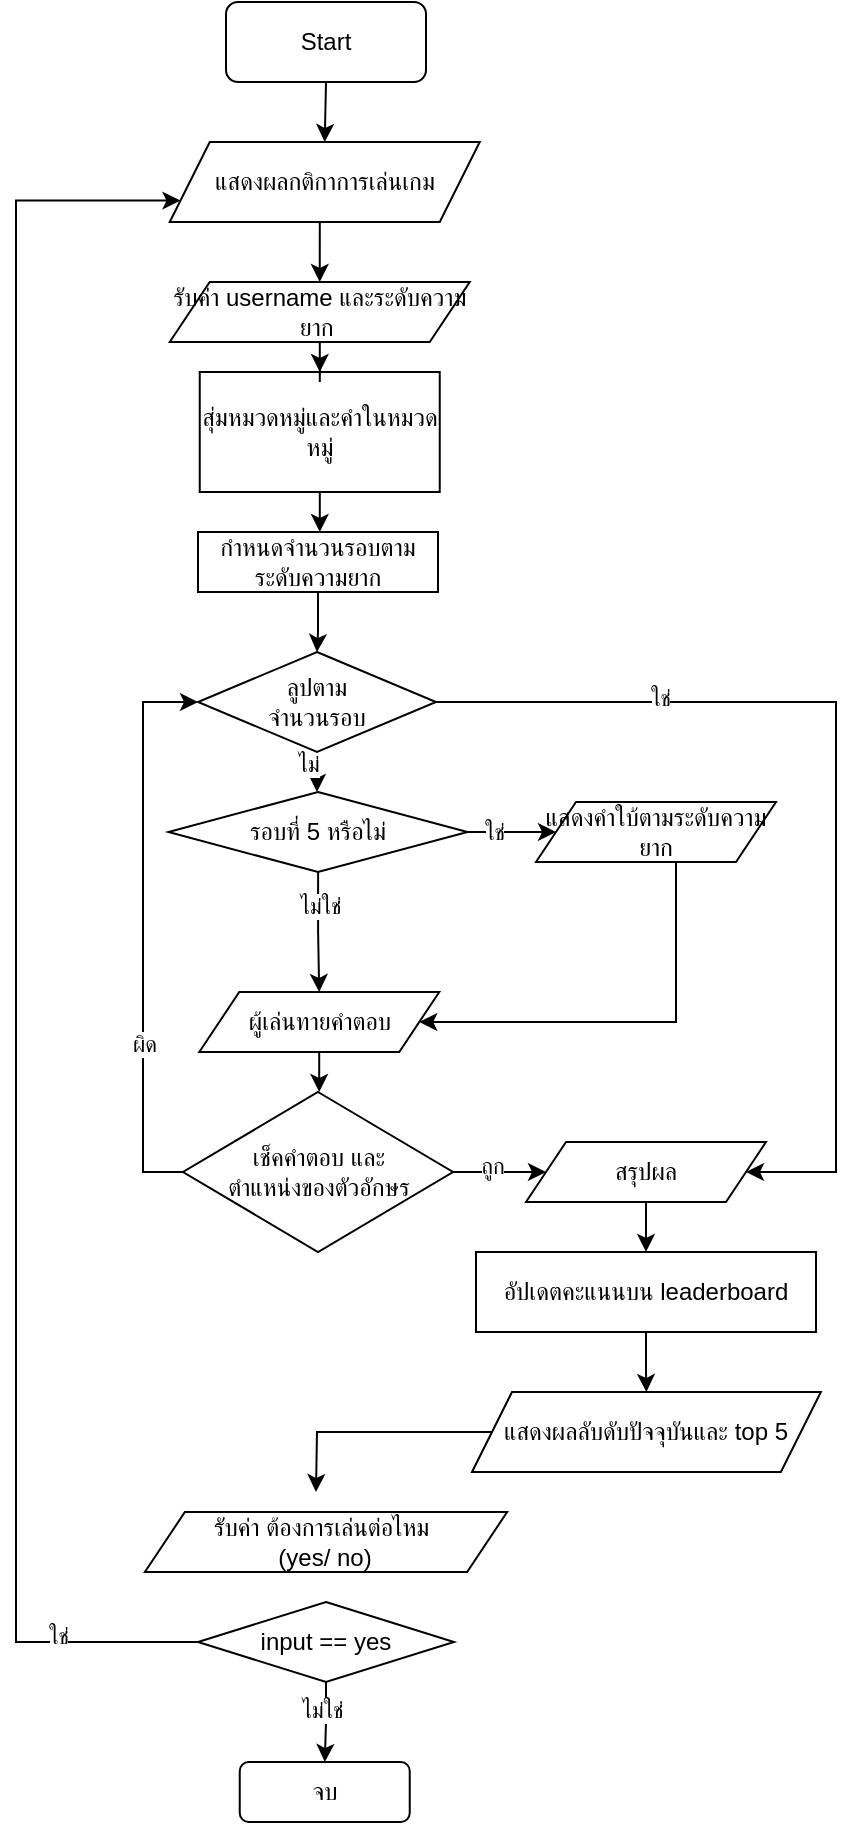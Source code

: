 <mxfile version="28.2.5" pages="5">
  <diagram id="8bmtGkU9t-QAXq7NcwCN" name="flowchart_simplify">
    <mxGraphModel dx="601" dy="661" grid="1" gridSize="10" guides="1" tooltips="1" connect="1" arrows="1" fold="1" page="1" pageScale="1" pageWidth="850" pageHeight="1100" math="0" shadow="0">
      <root>
        <mxCell id="0" />
        <mxCell id="1" parent="0" />
        <mxCell id="tdPIQTkuksVCYu25k3xc-1" style="edgeStyle=orthogonalEdgeStyle;rounded=0;orthogonalLoop=1;jettySize=auto;html=1;exitX=0.5;exitY=1;exitDx=0;exitDy=0;entryX=0.5;entryY=0;entryDx=0;entryDy=0;" edge="1" parent="1" source="tdPIQTkuksVCYu25k3xc-2" target="tdPIQTkuksVCYu25k3xc-8">
          <mxGeometry relative="1" as="geometry" />
        </mxCell>
        <mxCell id="tdPIQTkuksVCYu25k3xc-2" value="Start" style="rounded=1;whiteSpace=wrap;html=1;" vertex="1" parent="1">
          <mxGeometry x="215" y="95" width="100" height="40" as="geometry" />
        </mxCell>
        <mxCell id="tdPIQTkuksVCYu25k3xc-3" style="edgeStyle=none;curved=1;rounded=0;orthogonalLoop=1;jettySize=auto;html=1;exitX=0;exitY=1;exitDx=0;exitDy=0;fontSize=12;startSize=8;endSize=8;" edge="1" parent="1" source="tdPIQTkuksVCYu25k3xc-2" target="tdPIQTkuksVCYu25k3xc-2">
          <mxGeometry relative="1" as="geometry" />
        </mxCell>
        <mxCell id="KUvnnXD46-6diWYGj_T_-4" value="" style="edgeStyle=orthogonalEdgeStyle;rounded=0;orthogonalLoop=1;jettySize=auto;html=1;" edge="1" parent="1" source="KEsvnIZiVtDPFKilIRGX-1" target="KUvnnXD46-6diWYGj_T_-3">
          <mxGeometry relative="1" as="geometry" />
        </mxCell>
        <mxCell id="tdPIQTkuksVCYu25k3xc-5" value="สุ่มหมวดหมู่และคำในหมวดหมู่" style="rounded=0;whiteSpace=wrap;html=1;" vertex="1" parent="1">
          <mxGeometry x="201.87" y="280" width="120" height="60" as="geometry" />
        </mxCell>
        <mxCell id="tdPIQTkuksVCYu25k3xc-6" style="edgeStyle=none;curved=1;rounded=0;orthogonalLoop=1;jettySize=auto;html=1;entryX=0.5;entryY=0;entryDx=0;entryDy=0;fontSize=12;startSize=8;endSize=8;" edge="1" parent="1" source="tdPIQTkuksVCYu25k3xc-5" target="tdPIQTkuksVCYu25k3xc-5">
          <mxGeometry relative="1" as="geometry" />
        </mxCell>
        <mxCell id="tdPIQTkuksVCYu25k3xc-7" style="edgeStyle=orthogonalEdgeStyle;rounded=0;orthogonalLoop=1;jettySize=auto;html=1;exitX=0.5;exitY=1;exitDx=0;exitDy=0;entryX=0.5;entryY=0;entryDx=0;entryDy=0;" edge="1" parent="1" source="tdPIQTkuksVCYu25k3xc-8" target="tdPIQTkuksVCYu25k3xc-10">
          <mxGeometry relative="1" as="geometry">
            <mxPoint x="265" y="275" as="targetPoint" />
          </mxGeometry>
        </mxCell>
        <mxCell id="tdPIQTkuksVCYu25k3xc-8" value="แสดงผลกติกา&lt;span style=&quot;background-color: transparent; color: light-dark(rgb(0, 0, 0), rgb(255, 255, 255));&quot;&gt;การเล่นเกม&lt;/span&gt;" style="shape=parallelogram;perimeter=parallelogramPerimeter;whiteSpace=wrap;html=1;fixedSize=1;" vertex="1" parent="1">
          <mxGeometry x="186.87" y="165" width="155" height="40" as="geometry" />
        </mxCell>
        <mxCell id="tdPIQTkuksVCYu25k3xc-40" value="" style="edgeStyle=orthogonalEdgeStyle;rounded=0;orthogonalLoop=1;jettySize=auto;html=1;" edge="1" parent="1" source="tdPIQTkuksVCYu25k3xc-10" target="tdPIQTkuksVCYu25k3xc-5">
          <mxGeometry relative="1" as="geometry" />
        </mxCell>
        <mxCell id="tdPIQTkuksVCYu25k3xc-10" value="รับค่า username และระดับความยาก&amp;nbsp;" style="shape=parallelogram;perimeter=parallelogramPerimeter;whiteSpace=wrap;html=1;fixedSize=1;" vertex="1" parent="1">
          <mxGeometry x="186.87" y="235" width="150" height="30" as="geometry" />
        </mxCell>
        <mxCell id="tdPIQTkuksVCYu25k3xc-28" value="รับค่า ต้องการเล่นต่อไหม&amp;nbsp;&lt;div&gt;(yes/ no)&lt;/div&gt;" style="shape=parallelogram;perimeter=parallelogramPerimeter;whiteSpace=wrap;html=1;fixedSize=1;" vertex="1" parent="1">
          <mxGeometry x="174.44" y="850" width="181.13" height="30" as="geometry" />
        </mxCell>
        <mxCell id="tdPIQTkuksVCYu25k3xc-34" style="edgeStyle=orthogonalEdgeStyle;rounded=0;orthogonalLoop=1;jettySize=auto;html=1;entryX=0;entryY=0.75;entryDx=0;entryDy=0;" edge="1" parent="1" source="tdPIQTkuksVCYu25k3xc-38" target="tdPIQTkuksVCYu25k3xc-8">
          <mxGeometry relative="1" as="geometry">
            <Array as="points">
              <mxPoint x="110" y="915" />
              <mxPoint x="110" y="194" />
            </Array>
          </mxGeometry>
        </mxCell>
        <mxCell id="tdPIQTkuksVCYu25k3xc-35" value="ใช่" style="edgeLabel;html=1;align=center;verticalAlign=middle;resizable=0;points=[];" vertex="1" connectable="0" parent="tdPIQTkuksVCYu25k3xc-34">
          <mxGeometry x="-0.842" y="-3" relative="1" as="geometry">
            <mxPoint as="offset" />
          </mxGeometry>
        </mxCell>
        <mxCell id="tdPIQTkuksVCYu25k3xc-36" value="" style="edgeStyle=orthogonalEdgeStyle;rounded=0;orthogonalLoop=1;jettySize=auto;html=1;" edge="1" parent="1" source="tdPIQTkuksVCYu25k3xc-38" target="tdPIQTkuksVCYu25k3xc-39">
          <mxGeometry relative="1" as="geometry" />
        </mxCell>
        <mxCell id="tdPIQTkuksVCYu25k3xc-37" value="ไม่ใช่" style="edgeLabel;html=1;align=center;verticalAlign=middle;resizable=0;points=[];" vertex="1" connectable="0" parent="tdPIQTkuksVCYu25k3xc-36">
          <mxGeometry x="-0.319" y="-2" relative="1" as="geometry">
            <mxPoint as="offset" />
          </mxGeometry>
        </mxCell>
        <mxCell id="tdPIQTkuksVCYu25k3xc-38" value="input == yes" style="rhombus;whiteSpace=wrap;html=1;" vertex="1" parent="1">
          <mxGeometry x="201" y="895" width="128" height="40" as="geometry" />
        </mxCell>
        <mxCell id="tdPIQTkuksVCYu25k3xc-39" value="จบ" style="rounded=1;whiteSpace=wrap;html=1;" vertex="1" parent="1">
          <mxGeometry x="221.87" y="975" width="85" height="30" as="geometry" />
        </mxCell>
        <mxCell id="-FTKgGD5cHmAuNrvBPsh-2" style="edgeStyle=orthogonalEdgeStyle;rounded=0;orthogonalLoop=1;jettySize=auto;html=1;exitX=0;exitY=0.5;exitDx=0;exitDy=0;entryX=0;entryY=0.5;entryDx=0;entryDy=0;" edge="1" parent="1" source="KUvnnXD46-6diWYGj_T_-2" target="KUvnnXD46-6diWYGj_T_-3">
          <mxGeometry relative="1" as="geometry" />
        </mxCell>
        <mxCell id="-FTKgGD5cHmAuNrvBPsh-3" value="ผิด" style="edgeLabel;html=1;align=center;verticalAlign=middle;resizable=0;points=[];" vertex="1" connectable="0" parent="-FTKgGD5cHmAuNrvBPsh-2">
          <mxGeometry x="-0.412" relative="1" as="geometry">
            <mxPoint y="-1" as="offset" />
          </mxGeometry>
        </mxCell>
        <mxCell id="6YzfYWesQ9iIXnkUmHCD-4" style="edgeStyle=orthogonalEdgeStyle;rounded=0;orthogonalLoop=1;jettySize=auto;html=1;entryX=0;entryY=0.5;entryDx=0;entryDy=0;" edge="1" parent="1" source="KUvnnXD46-6diWYGj_T_-2" target="6YzfYWesQ9iIXnkUmHCD-1">
          <mxGeometry relative="1" as="geometry" />
        </mxCell>
        <mxCell id="6YzfYWesQ9iIXnkUmHCD-5" value="ถูก" style="edgeLabel;html=1;align=center;verticalAlign=middle;resizable=0;points=[];" vertex="1" connectable="0" parent="6YzfYWesQ9iIXnkUmHCD-4">
          <mxGeometry x="-0.262" y="1" relative="1" as="geometry">
            <mxPoint y="-2" as="offset" />
          </mxGeometry>
        </mxCell>
        <mxCell id="KUvnnXD46-6diWYGj_T_-2" value="เช็คคำตอบ และ&lt;div&gt;ตำแหน่งของตัวอักษร&lt;/div&gt;" style="rhombus;whiteSpace=wrap;html=1;" vertex="1" parent="1">
          <mxGeometry x="193.5" y="640" width="135" height="80" as="geometry" />
        </mxCell>
        <mxCell id="KUvnnXD46-6diWYGj_T_-11" value="" style="edgeStyle=orthogonalEdgeStyle;rounded=0;orthogonalLoop=1;jettySize=auto;html=1;" edge="1" parent="1" source="KUvnnXD46-6diWYGj_T_-3" target="KUvnnXD46-6diWYGj_T_-10">
          <mxGeometry relative="1" as="geometry" />
        </mxCell>
        <mxCell id="z3YqJTASz8U4_-bJqA5v-1" value="ไม่" style="edgeLabel;html=1;align=center;verticalAlign=middle;resizable=0;points=[];" vertex="1" connectable="0" parent="KUvnnXD46-6diWYGj_T_-11">
          <mxGeometry x="-0.628" y="-3" relative="1" as="geometry">
            <mxPoint x="-2" y="2" as="offset" />
          </mxGeometry>
        </mxCell>
        <mxCell id="6YzfYWesQ9iIXnkUmHCD-3" style="edgeStyle=orthogonalEdgeStyle;rounded=0;orthogonalLoop=1;jettySize=auto;html=1;exitX=1;exitY=0.5;exitDx=0;exitDy=0;" edge="1" parent="1" source="KUvnnXD46-6diWYGj_T_-3" target="6YzfYWesQ9iIXnkUmHCD-1">
          <mxGeometry relative="1" as="geometry">
            <Array as="points">
              <mxPoint x="520" y="445" />
              <mxPoint x="520" y="680" />
            </Array>
          </mxGeometry>
        </mxCell>
        <mxCell id="z3YqJTASz8U4_-bJqA5v-2" value="ใช่" style="edgeLabel;html=1;align=center;verticalAlign=middle;resizable=0;points=[];" vertex="1" connectable="0" parent="6YzfYWesQ9iIXnkUmHCD-3">
          <mxGeometry x="-0.536" y="2" relative="1" as="geometry">
            <mxPoint as="offset" />
          </mxGeometry>
        </mxCell>
        <mxCell id="KUvnnXD46-6diWYGj_T_-3" value="ลูปตาม&lt;div&gt;จำนวนรอบ&lt;/div&gt;" style="rhombus;whiteSpace=wrap;html=1;" vertex="1" parent="1">
          <mxGeometry x="201" y="420" width="119" height="50" as="geometry" />
        </mxCell>
        <mxCell id="KUvnnXD46-6diWYGj_T_-6" value="" style="edgeStyle=orthogonalEdgeStyle;rounded=0;orthogonalLoop=1;jettySize=auto;html=1;" edge="1" parent="1" source="KUvnnXD46-6diWYGj_T_-5" target="KUvnnXD46-6diWYGj_T_-2">
          <mxGeometry relative="1" as="geometry" />
        </mxCell>
        <mxCell id="KUvnnXD46-6diWYGj_T_-5" value="ผู้เล่นทายคำตอบ" style="shape=parallelogram;perimeter=parallelogramPerimeter;whiteSpace=wrap;html=1;fixedSize=1;" vertex="1" parent="1">
          <mxGeometry x="201.63" y="590" width="120" height="30" as="geometry" />
        </mxCell>
        <mxCell id="KUvnnXD46-6diWYGj_T_-9" value="" style="edgeStyle=orthogonalEdgeStyle;rounded=0;orthogonalLoop=1;jettySize=auto;html=1;" edge="1" parent="1" source="tdPIQTkuksVCYu25k3xc-5" target="KEsvnIZiVtDPFKilIRGX-1">
          <mxGeometry relative="1" as="geometry">
            <mxPoint x="262" y="340" as="sourcePoint" />
            <mxPoint x="264" y="450" as="targetPoint" />
          </mxGeometry>
        </mxCell>
        <mxCell id="KEsvnIZiVtDPFKilIRGX-1" value="กำหนดจำนวนรอบตามระดับความยาก" style="rounded=0;whiteSpace=wrap;html=1;" vertex="1" parent="1">
          <mxGeometry x="201" y="360" width="120" height="30" as="geometry" />
        </mxCell>
        <mxCell id="KUvnnXD46-6diWYGj_T_-12" value="" style="edgeStyle=orthogonalEdgeStyle;rounded=0;orthogonalLoop=1;jettySize=auto;html=1;" edge="1" parent="1" source="KUvnnXD46-6diWYGj_T_-10" target="KUvnnXD46-6diWYGj_T_-5">
          <mxGeometry relative="1" as="geometry" />
        </mxCell>
        <mxCell id="KUvnnXD46-6diWYGj_T_-13" value="ไม่ใช่" style="edgeLabel;html=1;align=center;verticalAlign=middle;resizable=0;points=[];" vertex="1" connectable="0" parent="KUvnnXD46-6diWYGj_T_-12">
          <mxGeometry x="-0.462" y="1" relative="1" as="geometry">
            <mxPoint as="offset" />
          </mxGeometry>
        </mxCell>
        <mxCell id="KUvnnXD46-6diWYGj_T_-16" value="" style="edgeStyle=orthogonalEdgeStyle;rounded=0;orthogonalLoop=1;jettySize=auto;html=1;" edge="1" parent="1" source="KUvnnXD46-6diWYGj_T_-10" target="KUvnnXD46-6diWYGj_T_-15">
          <mxGeometry relative="1" as="geometry" />
        </mxCell>
        <mxCell id="KUvnnXD46-6diWYGj_T_-18" value="ใช่" style="edgeLabel;html=1;align=center;verticalAlign=middle;resizable=0;points=[];" vertex="1" connectable="0" parent="KUvnnXD46-6diWYGj_T_-16">
          <mxGeometry x="-0.538" relative="1" as="geometry">
            <mxPoint as="offset" />
          </mxGeometry>
        </mxCell>
        <mxCell id="KUvnnXD46-6diWYGj_T_-10" value="รอบที่ 5 หรือไม่" style="rhombus;whiteSpace=wrap;html=1;" vertex="1" parent="1">
          <mxGeometry x="186.25" y="490" width="149.5" height="40" as="geometry" />
        </mxCell>
        <mxCell id="-FTKgGD5cHmAuNrvBPsh-1" style="edgeStyle=orthogonalEdgeStyle;rounded=0;orthogonalLoop=1;jettySize=auto;html=1;entryX=1;entryY=0.5;entryDx=0;entryDy=0;" edge="1" parent="1" source="KUvnnXD46-6diWYGj_T_-15" target="KUvnnXD46-6diWYGj_T_-5">
          <mxGeometry relative="1" as="geometry">
            <Array as="points">
              <mxPoint x="440" y="605" />
            </Array>
          </mxGeometry>
        </mxCell>
        <mxCell id="KUvnnXD46-6diWYGj_T_-15" value="แสดงคำใบ้ตามระดับความยาก" style="shape=parallelogram;perimeter=parallelogramPerimeter;whiteSpace=wrap;html=1;fixedSize=1;" vertex="1" parent="1">
          <mxGeometry x="370" y="495" width="120" height="30" as="geometry" />
        </mxCell>
        <mxCell id="6YzfYWesQ9iIXnkUmHCD-7" style="edgeStyle=orthogonalEdgeStyle;rounded=0;orthogonalLoop=1;jettySize=auto;html=1;exitX=0.5;exitY=1;exitDx=0;exitDy=0;entryX=0.5;entryY=0;entryDx=0;entryDy=0;" edge="1" parent="1" source="6YzfYWesQ9iIXnkUmHCD-1" target="6YzfYWesQ9iIXnkUmHCD-6">
          <mxGeometry relative="1" as="geometry" />
        </mxCell>
        <mxCell id="6YzfYWesQ9iIXnkUmHCD-1" value="สรุปผล" style="shape=parallelogram;perimeter=parallelogramPerimeter;whiteSpace=wrap;html=1;fixedSize=1;" vertex="1" parent="1">
          <mxGeometry x="365" y="665" width="120" height="30" as="geometry" />
        </mxCell>
        <mxCell id="6YzfYWesQ9iIXnkUmHCD-9" value="" style="edgeStyle=orthogonalEdgeStyle;rounded=0;orthogonalLoop=1;jettySize=auto;html=1;" edge="1" parent="1" source="6YzfYWesQ9iIXnkUmHCD-6" target="6YzfYWesQ9iIXnkUmHCD-8">
          <mxGeometry relative="1" as="geometry" />
        </mxCell>
        <mxCell id="6YzfYWesQ9iIXnkUmHCD-6" value="อัปเดตคะแนนบน leaderboard" style="rounded=0;whiteSpace=wrap;html=1;" vertex="1" parent="1">
          <mxGeometry x="340" y="720" width="170" height="40" as="geometry" />
        </mxCell>
        <mxCell id="6YzfYWesQ9iIXnkUmHCD-10" style="edgeStyle=orthogonalEdgeStyle;rounded=0;orthogonalLoop=1;jettySize=auto;html=1;exitX=0;exitY=0.5;exitDx=0;exitDy=0;" edge="1" parent="1" source="6YzfYWesQ9iIXnkUmHCD-8">
          <mxGeometry relative="1" as="geometry">
            <mxPoint x="260.0" y="840" as="targetPoint" />
          </mxGeometry>
        </mxCell>
        <mxCell id="6YzfYWesQ9iIXnkUmHCD-8" value="แสดงผลลับดับปัจจุบันและ top 5" style="shape=parallelogram;perimeter=parallelogramPerimeter;whiteSpace=wrap;html=1;fixedSize=1;" vertex="1" parent="1">
          <mxGeometry x="338" y="790" width="174.43" height="40" as="geometry" />
        </mxCell>
      </root>
    </mxGraphModel>
  </diagram>
  <diagram name="main" id="HzFOKAREhWw8YZ_JOtcf">
    <mxGraphModel dx="426" dy="468" grid="1" gridSize="10" guides="1" tooltips="1" connect="1" arrows="1" fold="1" page="1" pageScale="1" pageWidth="850" pageHeight="1100" math="0" shadow="0">
      <root>
        <mxCell id="0" />
        <mxCell id="1" parent="0" />
        <mxCell id="67LRvOb98s6hJLybj4iR-7" style="edgeStyle=orthogonalEdgeStyle;rounded=0;orthogonalLoop=1;jettySize=auto;html=1;exitX=0.5;exitY=1;exitDx=0;exitDy=0;entryX=0.5;entryY=0;entryDx=0;entryDy=0;" parent="1" source="BWGR_dvGcpMU5UG0o6tA-1" target="67LRvOb98s6hJLybj4iR-3" edge="1">
          <mxGeometry relative="1" as="geometry" />
        </mxCell>
        <mxCell id="BWGR_dvGcpMU5UG0o6tA-1" value="Start" style="rounded=1;whiteSpace=wrap;html=1;" parent="1" vertex="1">
          <mxGeometry x="165" y="60" width="100" height="40" as="geometry" />
        </mxCell>
        <mxCell id="BWGR_dvGcpMU5UG0o6tA-2" style="edgeStyle=none;curved=1;rounded=0;orthogonalLoop=1;jettySize=auto;html=1;exitX=0;exitY=1;exitDx=0;exitDy=0;fontSize=12;startSize=8;endSize=8;" parent="1" source="BWGR_dvGcpMU5UG0o6tA-1" target="BWGR_dvGcpMU5UG0o6tA-1" edge="1">
          <mxGeometry relative="1" as="geometry" />
        </mxCell>
        <mxCell id="67LRvOb98s6hJLybj4iR-35" style="edgeStyle=orthogonalEdgeStyle;rounded=0;orthogonalLoop=1;jettySize=auto;html=1;exitX=0.5;exitY=1;exitDx=0;exitDy=0;entryX=0.5;entryY=0;entryDx=0;entryDy=0;" parent="1" source="BWGR_dvGcpMU5UG0o6tA-13" target="67LRvOb98s6hJLybj4iR-34" edge="1">
          <mxGeometry relative="1" as="geometry" />
        </mxCell>
        <mxCell id="BWGR_dvGcpMU5UG0o6tA-13" value="สุ่มหมวดหมู่และคำในหมวดหมู่" style="rounded=0;whiteSpace=wrap;html=1;" parent="1" vertex="1">
          <mxGeometry x="155" y="460" width="120" height="60" as="geometry" />
        </mxCell>
        <mxCell id="BWGR_dvGcpMU5UG0o6tA-14" style="edgeStyle=none;curved=1;rounded=0;orthogonalLoop=1;jettySize=auto;html=1;entryX=0.5;entryY=0;entryDx=0;entryDy=0;fontSize=12;startSize=8;endSize=8;" parent="1" source="BWGR_dvGcpMU5UG0o6tA-13" target="BWGR_dvGcpMU5UG0o6tA-13" edge="1">
          <mxGeometry relative="1" as="geometry" />
        </mxCell>
        <mxCell id="67LRvOb98s6hJLybj4iR-12" style="edgeStyle=orthogonalEdgeStyle;rounded=0;orthogonalLoop=1;jettySize=auto;html=1;exitX=0.5;exitY=1;exitDx=0;exitDy=0;entryX=0.5;entryY=0;entryDx=0;entryDy=0;" parent="1" source="67LRvOb98s6hJLybj4iR-3" target="67LRvOb98s6hJLybj4iR-10" edge="1">
          <mxGeometry relative="1" as="geometry">
            <mxPoint x="215" y="240" as="targetPoint" />
          </mxGeometry>
        </mxCell>
        <mxCell id="67LRvOb98s6hJLybj4iR-3" value="แสดงผลกติกา&lt;span style=&quot;background-color: transparent; color: light-dark(rgb(0, 0, 0), rgb(255, 255, 255));&quot;&gt;การเล่นเกม&lt;/span&gt;" style="shape=parallelogram;perimeter=parallelogramPerimeter;whiteSpace=wrap;html=1;fixedSize=1;" parent="1" vertex="1">
          <mxGeometry x="136.87" y="130" width="155" height="40" as="geometry" />
        </mxCell>
        <mxCell id="67LRvOb98s6hJLybj4iR-15" style="edgeStyle=orthogonalEdgeStyle;rounded=0;orthogonalLoop=1;jettySize=auto;html=1;exitX=0.5;exitY=1;exitDx=0;exitDy=0;entryX=0.5;entryY=0;entryDx=0;entryDy=0;" parent="1" source="67LRvOb98s6hJLybj4iR-10" target="67LRvOb98s6hJLybj4iR-14" edge="1">
          <mxGeometry relative="1" as="geometry" />
        </mxCell>
        <mxCell id="67LRvOb98s6hJLybj4iR-10" value="รับค่า username&amp;nbsp;" style="shape=parallelogram;perimeter=parallelogramPerimeter;whiteSpace=wrap;html=1;fixedSize=1;" parent="1" vertex="1">
          <mxGeometry x="136.87" y="200" width="150" height="30" as="geometry" />
        </mxCell>
        <mxCell id="67LRvOb98s6hJLybj4iR-21" style="edgeStyle=orthogonalEdgeStyle;rounded=0;orthogonalLoop=1;jettySize=auto;html=1;exitX=1;exitY=0.5;exitDx=0;exitDy=0;entryX=1;entryY=0.5;entryDx=0;entryDy=0;" parent="1" source="67LRvOb98s6hJLybj4iR-14" target="67LRvOb98s6hJLybj4iR-10" edge="1">
          <mxGeometry relative="1" as="geometry">
            <Array as="points">
              <mxPoint x="289.5" y="278" />
              <mxPoint x="309.5" y="278" />
              <mxPoint x="309.5" y="215" />
            </Array>
          </mxGeometry>
        </mxCell>
        <mxCell id="67LRvOb98s6hJLybj4iR-22" value="ใช่" style="edgeLabel;html=1;align=center;verticalAlign=middle;resizable=0;points=[];" parent="67LRvOb98s6hJLybj4iR-21" vertex="1" connectable="0">
          <mxGeometry x="-0.303" y="2" relative="1" as="geometry">
            <mxPoint x="1" y="-8" as="offset" />
          </mxGeometry>
        </mxCell>
        <mxCell id="67LRvOb98s6hJLybj4iR-25" style="edgeStyle=orthogonalEdgeStyle;rounded=0;orthogonalLoop=1;jettySize=auto;html=1;exitX=0.5;exitY=1;exitDx=0;exitDy=0;entryX=0.5;entryY=0;entryDx=0;entryDy=0;" parent="1" source="67LRvOb98s6hJLybj4iR-14" target="67LRvOb98s6hJLybj4iR-23" edge="1">
          <mxGeometry relative="1" as="geometry" />
        </mxCell>
        <mxCell id="5RTB6JmKaDp1F1fCVN0R-1" value="ไม่ใช่" style="edgeLabel;html=1;align=center;verticalAlign=middle;resizable=0;points=[];" vertex="1" connectable="0" parent="67LRvOb98s6hJLybj4iR-25">
          <mxGeometry x="-0.4" y="-3" relative="1" as="geometry">
            <mxPoint as="offset" />
          </mxGeometry>
        </mxCell>
        <mxCell id="67LRvOb98s6hJLybj4iR-14" value="username เป็นค่าว่าง" style="rhombus;whiteSpace=wrap;html=1;" parent="1" vertex="1">
          <mxGeometry x="136.89" y="250" width="153.74" height="55" as="geometry" />
        </mxCell>
        <mxCell id="67LRvOb98s6hJLybj4iR-27" style="edgeStyle=orthogonalEdgeStyle;rounded=0;orthogonalLoop=1;jettySize=auto;html=1;exitX=0.5;exitY=1;exitDx=0;exitDy=0;" parent="1" source="67LRvOb98s6hJLybj4iR-23" target="67LRvOb98s6hJLybj4iR-26" edge="1">
          <mxGeometry relative="1" as="geometry" />
        </mxCell>
        <mxCell id="67LRvOb98s6hJLybj4iR-23" value="เลือกระดับความยาก" style="shape=parallelogram;perimeter=parallelogramPerimeter;whiteSpace=wrap;html=1;fixedSize=1;" parent="1" vertex="1">
          <mxGeometry x="141.89" y="325" width="143.74" height="25" as="geometry" />
        </mxCell>
        <mxCell id="67LRvOb98s6hJLybj4iR-29" style="edgeStyle=orthogonalEdgeStyle;rounded=0;orthogonalLoop=1;jettySize=auto;html=1;exitX=1;exitY=0.5;exitDx=0;exitDy=0;entryX=1;entryY=0.5;entryDx=0;entryDy=0;" parent="1" source="67LRvOb98s6hJLybj4iR-26" target="67LRvOb98s6hJLybj4iR-23" edge="1">
          <mxGeometry relative="1" as="geometry">
            <Array as="points">
              <mxPoint x="335" y="403" />
              <mxPoint x="335" y="338" />
            </Array>
          </mxGeometry>
        </mxCell>
        <mxCell id="67LRvOb98s6hJLybj4iR-30" value="ไม่ใช่" style="edgeLabel;html=1;align=center;verticalAlign=middle;resizable=0;points=[];" parent="67LRvOb98s6hJLybj4iR-29" vertex="1" connectable="0">
          <mxGeometry x="-0.18" y="-1" relative="1" as="geometry">
            <mxPoint as="offset" />
          </mxGeometry>
        </mxCell>
        <mxCell id="67LRvOb98s6hJLybj4iR-31" style="edgeStyle=orthogonalEdgeStyle;rounded=0;orthogonalLoop=1;jettySize=auto;html=1;exitX=0.5;exitY=1;exitDx=0;exitDy=0;" parent="1" source="67LRvOb98s6hJLybj4iR-26" edge="1">
          <mxGeometry relative="1" as="geometry">
            <mxPoint x="213.429" y="460" as="targetPoint" />
          </mxGeometry>
        </mxCell>
        <mxCell id="ciSUfyqSi-qOad-EkLGN-77" value="ใช่" style="edgeLabel;html=1;align=center;verticalAlign=middle;resizable=0;points=[];" vertex="1" connectable="0" parent="67LRvOb98s6hJLybj4iR-31">
          <mxGeometry x="0.119" relative="1" as="geometry">
            <mxPoint y="1" as="offset" />
          </mxGeometry>
        </mxCell>
        <mxCell id="67LRvOb98s6hJLybj4iR-26" value="ระดับความยากเป็น&amp;nbsp;&lt;div&gt;easy, medium, hard&lt;/div&gt;" style="rhombus;whiteSpace=wrap;html=1;" parent="1" vertex="1">
          <mxGeometry x="112.2" y="370" width="203.13" height="65" as="geometry" />
        </mxCell>
        <mxCell id="ciSUfyqSi-qOad-EkLGN-54" style="edgeStyle=orthogonalEdgeStyle;rounded=0;orthogonalLoop=1;jettySize=auto;html=1;exitX=0.5;exitY=1;exitDx=0;exitDy=0;entryX=0.5;entryY=0;entryDx=0;entryDy=0;" edge="1" parent="1" source="67LRvOb98s6hJLybj4iR-34" target="ciSUfyqSi-qOad-EkLGN-53">
          <mxGeometry relative="1" as="geometry" />
        </mxCell>
        <mxCell id="67LRvOb98s6hJLybj4iR-34" value="1" style="ellipse;whiteSpace=wrap;html=1;aspect=fixed;" parent="1" vertex="1">
          <mxGeometry x="193.37" y="550" width="37" height="37" as="geometry" />
        </mxCell>
        <mxCell id="FWMBDUCCn4507Y2mszqr-2" value="" style="edgeStyle=orthogonalEdgeStyle;rounded=0;orthogonalLoop=1;jettySize=auto;html=1;" edge="1" parent="1" source="ciSUfyqSi-qOad-EkLGN-53" target="FWMBDUCCn4507Y2mszqr-1">
          <mxGeometry relative="1" as="geometry" />
        </mxCell>
        <mxCell id="ciSUfyqSi-qOad-EkLGN-53" value="3" style="ellipse;whiteSpace=wrap;html=1;aspect=fixed;" vertex="1" parent="1">
          <mxGeometry x="193.37" y="610" width="37" height="37" as="geometry" />
        </mxCell>
        <mxCell id="FWMBDUCCn4507Y2mszqr-6" value="" style="edgeStyle=orthogonalEdgeStyle;rounded=0;orthogonalLoop=1;jettySize=auto;html=1;" edge="1" parent="1" source="FWMBDUCCn4507Y2mszqr-1" target="FWMBDUCCn4507Y2mszqr-4">
          <mxGeometry relative="1" as="geometry" />
        </mxCell>
        <mxCell id="FWMBDUCCn4507Y2mszqr-1" value="while True" style="rhombus;whiteSpace=wrap;html=1;" vertex="1" parent="1">
          <mxGeometry x="171.87" y="680" width="80" height="40" as="geometry" />
        </mxCell>
        <mxCell id="FWMBDUCCn4507Y2mszqr-3" value="รับค่า ต้องการเล่นต่อไหม&amp;nbsp;&lt;div&gt;(yes/ no)&lt;/div&gt;" style="shape=parallelogram;perimeter=parallelogramPerimeter;whiteSpace=wrap;html=1;fixedSize=1;" vertex="1" parent="1">
          <mxGeometry x="134.2" y="740" width="181.13" height="30" as="geometry" />
        </mxCell>
        <mxCell id="FWMBDUCCn4507Y2mszqr-5" style="edgeStyle=orthogonalEdgeStyle;rounded=0;orthogonalLoop=1;jettySize=auto;html=1;entryX=1;entryY=0.5;entryDx=0;entryDy=0;" edge="1" parent="1" source="FWMBDUCCn4507Y2mszqr-4" target="FWMBDUCCn4507Y2mszqr-1">
          <mxGeometry relative="1" as="geometry">
            <Array as="points">
              <mxPoint x="340" y="820" />
              <mxPoint x="340" y="700" />
            </Array>
          </mxGeometry>
        </mxCell>
        <mxCell id="FWMBDUCCn4507Y2mszqr-7" value="ไม่ใช่" style="edgeLabel;html=1;align=center;verticalAlign=middle;resizable=0;points=[];" vertex="1" connectable="0" parent="FWMBDUCCn4507Y2mszqr-5">
          <mxGeometry x="-0.265" y="1" relative="1" as="geometry">
            <mxPoint as="offset" />
          </mxGeometry>
        </mxCell>
        <mxCell id="FWMBDUCCn4507Y2mszqr-13" style="edgeStyle=orthogonalEdgeStyle;rounded=0;orthogonalLoop=1;jettySize=auto;html=1;exitX=0.5;exitY=1;exitDx=0;exitDy=0;entryX=0.5;entryY=0;entryDx=0;entryDy=0;" edge="1" parent="1" source="FWMBDUCCn4507Y2mszqr-4" target="FWMBDUCCn4507Y2mszqr-11">
          <mxGeometry relative="1" as="geometry" />
        </mxCell>
        <mxCell id="FWMBDUCCn4507Y2mszqr-14" value="ใช่" style="edgeLabel;html=1;align=center;verticalAlign=middle;resizable=0;points=[];" vertex="1" connectable="0" parent="FWMBDUCCn4507Y2mszqr-13">
          <mxGeometry x="0.073" y="-2" relative="1" as="geometry">
            <mxPoint as="offset" />
          </mxGeometry>
        </mxCell>
        <mxCell id="FWMBDUCCn4507Y2mszqr-4" value="input เป็น yes หรือ no" style="rhombus;whiteSpace=wrap;html=1;" vertex="1" parent="1">
          <mxGeometry x="136.26" y="800" width="155" height="40" as="geometry" />
        </mxCell>
        <mxCell id="FWMBDUCCn4507Y2mszqr-12" style="edgeStyle=orthogonalEdgeStyle;rounded=0;orthogonalLoop=1;jettySize=auto;html=1;entryX=0;entryY=0.75;entryDx=0;entryDy=0;" edge="1" parent="1" source="FWMBDUCCn4507Y2mszqr-11" target="67LRvOb98s6hJLybj4iR-3">
          <mxGeometry relative="1" as="geometry">
            <Array as="points">
              <mxPoint x="60" y="880" />
              <mxPoint x="60" y="159" />
            </Array>
          </mxGeometry>
        </mxCell>
        <mxCell id="FWMBDUCCn4507Y2mszqr-16" value="ใช่" style="edgeLabel;html=1;align=center;verticalAlign=middle;resizable=0;points=[];" vertex="1" connectable="0" parent="FWMBDUCCn4507Y2mszqr-12">
          <mxGeometry x="-0.842" y="-3" relative="1" as="geometry">
            <mxPoint as="offset" />
          </mxGeometry>
        </mxCell>
        <mxCell id="FWMBDUCCn4507Y2mszqr-18" value="" style="edgeStyle=orthogonalEdgeStyle;rounded=0;orthogonalLoop=1;jettySize=auto;html=1;" edge="1" parent="1" source="FWMBDUCCn4507Y2mszqr-11" target="FWMBDUCCn4507Y2mszqr-17">
          <mxGeometry relative="1" as="geometry" />
        </mxCell>
        <mxCell id="FWMBDUCCn4507Y2mszqr-19" value="ไม่ใช่" style="edgeLabel;html=1;align=center;verticalAlign=middle;resizable=0;points=[];" vertex="1" connectable="0" parent="FWMBDUCCn4507Y2mszqr-18">
          <mxGeometry x="-0.319" y="-2" relative="1" as="geometry">
            <mxPoint as="offset" />
          </mxGeometry>
        </mxCell>
        <mxCell id="FWMBDUCCn4507Y2mszqr-11" value="input == yes" style="rhombus;whiteSpace=wrap;html=1;" vertex="1" parent="1">
          <mxGeometry x="151" y="860" width="128" height="40" as="geometry" />
        </mxCell>
        <mxCell id="FWMBDUCCn4507Y2mszqr-17" value="จบ" style="rounded=1;whiteSpace=wrap;html=1;" vertex="1" parent="1">
          <mxGeometry x="171.87" y="940" width="85" height="30" as="geometry" />
        </mxCell>
        <mxCell id="FWMBDUCCn4507Y2mszqr-21" value="&lt;h1 style=&quot;margin-top: 0px;&quot;&gt;Functions&lt;/h1&gt;&lt;div&gt;1. game_play&lt;/div&gt;&lt;div&gt;2. game_logic&lt;/div&gt;&lt;div&gt;3. leader_board&lt;/div&gt;" style="text;html=1;whiteSpace=wrap;overflow=hidden;rounded=0;" vertex="1" parent="1">
          <mxGeometry x="440" y="100" width="180" height="120" as="geometry" />
        </mxCell>
      </root>
    </mxGraphModel>
  </diagram>
  <diagram id="SyCH59KjUD2FTOXAQCt4" name="game_play">
    <mxGraphModel dx="511" dy="562" grid="1" gridSize="10" guides="1" tooltips="1" connect="1" arrows="1" fold="1" page="1" pageScale="1" pageWidth="850" pageHeight="1100" math="0" shadow="0">
      <root>
        <mxCell id="0" />
        <mxCell id="1" parent="0" />
        <mxCell id="nde-e8UtqxDbXctrN0fP-1" style="edgeStyle=none;curved=1;rounded=0;orthogonalLoop=1;jettySize=auto;html=1;fontSize=12;startSize=8;endSize=8;exitX=0.5;exitY=1;exitDx=0;exitDy=0;" edge="1" parent="1" source="nde-e8UtqxDbXctrN0fP-64" target="nde-e8UtqxDbXctrN0fP-5">
          <mxGeometry relative="1" as="geometry">
            <mxPoint x="440" y="1560" as="sourcePoint" />
          </mxGeometry>
        </mxCell>
        <mxCell id="nde-e8UtqxDbXctrN0fP-2" value="ใช่" style="edgeLabel;html=1;align=center;verticalAlign=middle;resizable=0;points=[];" vertex="1" connectable="0" parent="nde-e8UtqxDbXctrN0fP-1">
          <mxGeometry x="-0.063" y="3" relative="1" as="geometry">
            <mxPoint y="1" as="offset" />
          </mxGeometry>
        </mxCell>
        <mxCell id="nde-e8UtqxDbXctrN0fP-3" style="edgeStyle=none;curved=1;rounded=0;orthogonalLoop=1;jettySize=auto;html=1;exitX=0.5;exitY=1;exitDx=0;exitDy=0;entryX=0.5;entryY=0;entryDx=0;entryDy=0;fontSize=12;startSize=8;endSize=8;" edge="1" parent="1" source="nde-e8UtqxDbXctrN0fP-5" target="nde-e8UtqxDbXctrN0fP-13">
          <mxGeometry relative="1" as="geometry" />
        </mxCell>
        <mxCell id="9-pjaF0y6cyHj7SVUxy1-1" value="ไม่ใช่" style="edgeLabel;html=1;align=center;verticalAlign=middle;resizable=0;points=[];" vertex="1" connectable="0" parent="nde-e8UtqxDbXctrN0fP-3">
          <mxGeometry x="-0.344" y="1" relative="1" as="geometry">
            <mxPoint as="offset" />
          </mxGeometry>
        </mxCell>
        <mxCell id="nde-e8UtqxDbXctrN0fP-4" style="edgeStyle=orthogonalEdgeStyle;rounded=0;orthogonalLoop=1;jettySize=auto;html=1;exitX=0;exitY=0.5;exitDx=0;exitDy=0;entryX=0.5;entryY=0;entryDx=0;entryDy=0;" edge="1" parent="1" source="nde-e8UtqxDbXctrN0fP-5" target="nde-e8UtqxDbXctrN0fP-7">
          <mxGeometry relative="1" as="geometry" />
        </mxCell>
        <mxCell id="9-pjaF0y6cyHj7SVUxy1-2" value="ใช่" style="edgeLabel;html=1;align=center;verticalAlign=middle;resizable=0;points=[];" vertex="1" connectable="0" parent="nde-e8UtqxDbXctrN0fP-4">
          <mxGeometry x="-0.02" y="-2" relative="1" as="geometry">
            <mxPoint as="offset" />
          </mxGeometry>
        </mxCell>
        <mxCell id="nde-e8UtqxDbXctrN0fP-5" value="ระดับ easy" style="rhombus;whiteSpace=wrap;html=1;" vertex="1" parent="1">
          <mxGeometry x="392.87" y="1590" width="109" height="50" as="geometry" />
        </mxCell>
        <mxCell id="nde-e8UtqxDbXctrN0fP-6" style="edgeStyle=orthogonalEdgeStyle;rounded=0;orthogonalLoop=1;jettySize=auto;html=1;exitX=0;exitY=0.5;exitDx=0;exitDy=0;" edge="1" parent="1" source="nde-e8UtqxDbXctrN0fP-7">
          <mxGeometry relative="1" as="geometry">
            <mxPoint x="290" y="1750" as="targetPoint" />
          </mxGeometry>
        </mxCell>
        <mxCell id="nde-e8UtqxDbXctrN0fP-7" value="แสดงคำใบ้" style="shape=parallelogram;perimeter=parallelogramPerimeter;whiteSpace=wrap;html=1;fixedSize=1;" vertex="1" parent="1">
          <mxGeometry x="322.2" y="1760" width="95" height="40" as="geometry" />
        </mxCell>
        <mxCell id="nde-e8UtqxDbXctrN0fP-8" style="edgeStyle=none;curved=1;rounded=0;orthogonalLoop=1;jettySize=auto;html=1;exitX=0.5;exitY=1;exitDx=0;exitDy=0;entryX=0.5;entryY=0;entryDx=0;entryDy=0;fontSize=12;startSize=8;endSize=8;" edge="1" parent="1" source="nde-e8UtqxDbXctrN0fP-9" target="nde-e8UtqxDbXctrN0fP-11">
          <mxGeometry relative="1" as="geometry" />
        </mxCell>
        <mxCell id="nde-e8UtqxDbXctrN0fP-9" value="ผู้เล่นเลือกว่า&lt;div&gt;ต้องการคำใบ้ไหม&lt;/div&gt;" style="shape=parallelogram;perimeter=parallelogramPerimeter;whiteSpace=wrap;html=1;fixedSize=1;" vertex="1" parent="1">
          <mxGeometry x="535.38" y="1670" width="130" height="40" as="geometry" />
        </mxCell>
        <mxCell id="nde-e8UtqxDbXctrN0fP-10" style="edgeStyle=none;curved=1;rounded=0;orthogonalLoop=1;jettySize=auto;html=1;exitX=0.5;exitY=1;exitDx=0;exitDy=0;entryX=0.5;entryY=0;entryDx=0;entryDy=0;fontSize=12;startSize=8;endSize=8;" edge="1" parent="1" source="nde-e8UtqxDbXctrN0fP-11" target="nde-e8UtqxDbXctrN0fP-15">
          <mxGeometry relative="1" as="geometry" />
        </mxCell>
        <mxCell id="9-pjaF0y6cyHj7SVUxy1-3" value="ใช่" style="edgeLabel;html=1;align=center;verticalAlign=middle;resizable=0;points=[];" vertex="1" connectable="0" parent="nde-e8UtqxDbXctrN0fP-10">
          <mxGeometry x="-0.18" y="-2" relative="1" as="geometry">
            <mxPoint as="offset" />
          </mxGeometry>
        </mxCell>
        <mxCell id="9-pjaF0y6cyHj7SVUxy1-4" style="edgeStyle=orthogonalEdgeStyle;rounded=0;orthogonalLoop=1;jettySize=auto;html=1;exitX=0;exitY=0.5;exitDx=0;exitDy=0;" edge="1" parent="1" source="nde-e8UtqxDbXctrN0fP-11">
          <mxGeometry relative="1" as="geometry">
            <mxPoint x="450" y="1910" as="targetPoint" />
          </mxGeometry>
        </mxCell>
        <mxCell id="9-pjaF0y6cyHj7SVUxy1-5" value="ไม่ใช่" style="edgeLabel;html=1;align=center;verticalAlign=middle;resizable=0;points=[];" vertex="1" connectable="0" parent="9-pjaF0y6cyHj7SVUxy1-4">
          <mxGeometry x="-0.224" y="1" relative="1" as="geometry">
            <mxPoint as="offset" />
          </mxGeometry>
        </mxCell>
        <mxCell id="nde-e8UtqxDbXctrN0fP-11" value="ต้องการคำใบ้" style="rhombus;whiteSpace=wrap;html=1;" vertex="1" parent="1">
          <mxGeometry x="552.88" y="1730" width="95" height="50" as="geometry" />
        </mxCell>
        <mxCell id="nde-e8UtqxDbXctrN0fP-12" value="" style="edgeStyle=none;curved=1;rounded=0;orthogonalLoop=1;jettySize=auto;html=1;fontSize=12;startSize=8;endSize=8;" edge="1" parent="1" source="nde-e8UtqxDbXctrN0fP-13" target="nde-e8UtqxDbXctrN0fP-9">
          <mxGeometry relative="1" as="geometry" />
        </mxCell>
        <mxCell id="nde-e8UtqxDbXctrN0fP-13" value="ระดับ medium" style="rhombus;whiteSpace=wrap;html=1;" vertex="1" parent="1">
          <mxGeometry x="392.87" y="1665" width="109" height="50" as="geometry" />
        </mxCell>
        <mxCell id="nde-e8UtqxDbXctrN0fP-14" style="edgeStyle=none;curved=1;rounded=0;orthogonalLoop=1;jettySize=auto;html=1;exitX=0.5;exitY=1;exitDx=0;exitDy=0;entryX=0.5;entryY=0;entryDx=0;entryDy=0;fontSize=12;startSize=8;endSize=8;" edge="1" parent="1" source="nde-e8UtqxDbXctrN0fP-15" target="nde-e8UtqxDbXctrN0fP-17">
          <mxGeometry relative="1" as="geometry" />
        </mxCell>
        <mxCell id="nde-e8UtqxDbXctrN0fP-15" value="แสดงคำใบ้" style="shape=parallelogram;perimeter=parallelogramPerimeter;whiteSpace=wrap;html=1;fixedSize=1;" vertex="1" parent="1">
          <mxGeometry x="552.88" y="1800" width="95" height="40" as="geometry" />
        </mxCell>
        <mxCell id="nde-e8UtqxDbXctrN0fP-16" style="edgeStyle=orthogonalEdgeStyle;rounded=0;orthogonalLoop=1;jettySize=auto;html=1;exitX=0.5;exitY=1;exitDx=0;exitDy=0;" edge="1" parent="1" source="nde-e8UtqxDbXctrN0fP-17">
          <mxGeometry relative="1" as="geometry">
            <mxPoint x="290" y="1530" as="targetPoint" />
          </mxGeometry>
        </mxCell>
        <mxCell id="nde-e8UtqxDbXctrN0fP-17" value="ลบ 1 คะแนน" style="rounded=0;whiteSpace=wrap;html=1;" vertex="1" parent="1">
          <mxGeometry x="552.88" y="1860" width="95" height="30" as="geometry" />
        </mxCell>
        <mxCell id="nde-e8UtqxDbXctrN0fP-18" style="edgeStyle=orthogonalEdgeStyle;rounded=0;orthogonalLoop=1;jettySize=auto;html=1;exitX=0.5;exitY=1;exitDx=0;exitDy=0;entryX=0.5;entryY=0;entryDx=0;entryDy=0;" edge="1" parent="1" source="nde-e8UtqxDbXctrN0fP-19" target="nde-e8UtqxDbXctrN0fP-21">
          <mxGeometry relative="1" as="geometry" />
        </mxCell>
        <mxCell id="nde-e8UtqxDbXctrN0fP-19" value="1" style="ellipse;whiteSpace=wrap;html=1;aspect=fixed;" vertex="1" parent="1">
          <mxGeometry x="428.37" y="470" width="37" height="37" as="geometry" />
        </mxCell>
        <mxCell id="nde-e8UtqxDbXctrN0fP-20" style="edgeStyle=orthogonalEdgeStyle;rounded=0;orthogonalLoop=1;jettySize=auto;html=1;exitX=0.5;exitY=1;exitDx=0;exitDy=0;entryX=0.5;entryY=0;entryDx=0;entryDy=0;" edge="1" parent="1" source="nde-e8UtqxDbXctrN0fP-21" target="nde-e8UtqxDbXctrN0fP-26">
          <mxGeometry relative="1" as="geometry" />
        </mxCell>
        <mxCell id="nde-e8UtqxDbXctrN0fP-21" value="กำหนดค่า win, lose&lt;div&gt;จำนวนรอบเริ่มต้น&lt;/div&gt;&lt;div&gt;และคะแนนเริ่มต้น&lt;/div&gt;" style="rounded=0;whiteSpace=wrap;html=1;" vertex="1" parent="1">
          <mxGeometry x="386.87" y="530" width="120" height="60" as="geometry" />
        </mxCell>
        <mxCell id="nde-e8UtqxDbXctrN0fP-22" style="edgeStyle=orthogonalEdgeStyle;rounded=0;orthogonalLoop=1;jettySize=auto;html=1;exitX=0.5;exitY=1;exitDx=0;exitDy=0;entryX=0.5;entryY=0;entryDx=0;entryDy=0;" edge="1" parent="1" source="nde-e8UtqxDbXctrN0fP-26" target="nde-e8UtqxDbXctrN0fP-30">
          <mxGeometry relative="1" as="geometry">
            <mxPoint x="446.435" y="700" as="targetPoint" />
          </mxGeometry>
        </mxCell>
        <mxCell id="nde-e8UtqxDbXctrN0fP-23" value="ไม่ใช่" style="edgeLabel;html=1;align=center;verticalAlign=middle;resizable=0;points=[];" vertex="1" connectable="0" parent="nde-e8UtqxDbXctrN0fP-22">
          <mxGeometry x="-0.18" y="3" relative="1" as="geometry">
            <mxPoint as="offset" />
          </mxGeometry>
        </mxCell>
        <mxCell id="nde-e8UtqxDbXctrN0fP-24" style="edgeStyle=orthogonalEdgeStyle;rounded=0;orthogonalLoop=1;jettySize=auto;html=1;exitX=1;exitY=0.5;exitDx=0;exitDy=0;entryX=0;entryY=0.5;entryDx=0;entryDy=0;" edge="1" parent="1" source="nde-e8UtqxDbXctrN0fP-26" target="nde-e8UtqxDbXctrN0fP-28">
          <mxGeometry relative="1" as="geometry" />
        </mxCell>
        <mxCell id="nde-e8UtqxDbXctrN0fP-25" value="ใช่" style="edgeLabel;html=1;align=center;verticalAlign=middle;resizable=0;points=[];" vertex="1" connectable="0" parent="nde-e8UtqxDbXctrN0fP-24">
          <mxGeometry x="-0.243" y="-3" relative="1" as="geometry">
            <mxPoint as="offset" />
          </mxGeometry>
        </mxCell>
        <mxCell id="nde-e8UtqxDbXctrN0fP-26" value="ระดับ easy" style="rhombus;whiteSpace=wrap;html=1;" vertex="1" parent="1">
          <mxGeometry x="382.87" y="610" width="127.13" height="60" as="geometry" />
        </mxCell>
        <mxCell id="nde-e8UtqxDbXctrN0fP-27" style="edgeStyle=orthogonalEdgeStyle;rounded=0;orthogonalLoop=1;jettySize=auto;html=1;entryX=1;entryY=0.5;entryDx=0;entryDy=0;exitX=0.607;exitY=0.995;exitDx=0;exitDy=0;exitPerimeter=0;" edge="1" parent="1">
          <mxGeometry relative="1" as="geometry">
            <mxPoint x="624.955" y="655.0" as="sourcePoint" />
            <mxPoint x="439.01" y="777.65" as="targetPoint" />
            <Array as="points">
              <mxPoint x="625.08" y="778.15" />
              <mxPoint x="439.08" y="778.15" />
            </Array>
          </mxGeometry>
        </mxCell>
        <mxCell id="nde-e8UtqxDbXctrN0fP-28" value="จำนวนรอบสูงสุด = 10" style="rounded=0;whiteSpace=wrap;html=1;" vertex="1" parent="1">
          <mxGeometry x="564" y="625" width="125" height="30" as="geometry" />
        </mxCell>
        <mxCell id="nde-e8UtqxDbXctrN0fP-29" style="edgeStyle=orthogonalEdgeStyle;rounded=0;orthogonalLoop=1;jettySize=auto;html=1;exitX=0.5;exitY=1;exitDx=0;exitDy=0;entryX=0.5;entryY=0;entryDx=0;entryDy=0;" edge="1" parent="1" source="nde-e8UtqxDbXctrN0fP-30" target="nde-e8UtqxDbXctrN0fP-32">
          <mxGeometry relative="1" as="geometry" />
        </mxCell>
        <mxCell id="nde-e8UtqxDbXctrN0fP-30" value="จำนวนรอบสูงสุด = 6" style="rounded=0;whiteSpace=wrap;html=1;" vertex="1" parent="1">
          <mxGeometry x="383.93" y="715" width="125" height="30" as="geometry" />
        </mxCell>
        <mxCell id="nde-e8UtqxDbXctrN0fP-31" style="edgeStyle=orthogonalEdgeStyle;rounded=0;orthogonalLoop=1;jettySize=auto;html=1;exitX=0.5;exitY=1;exitDx=0;exitDy=0;" edge="1" parent="1" source="nde-e8UtqxDbXctrN0fP-32" target="nde-e8UtqxDbXctrN0fP-37">
          <mxGeometry relative="1" as="geometry" />
        </mxCell>
        <mxCell id="nde-e8UtqxDbXctrN0fP-32" value="" style="ellipse;whiteSpace=wrap;html=1;aspect=fixed;" vertex="1" parent="1">
          <mxGeometry x="438.93" y="770" width="15" height="15" as="geometry" />
        </mxCell>
        <mxCell id="nde-e8UtqxDbXctrN0fP-33" style="edgeStyle=orthogonalEdgeStyle;rounded=0;orthogonalLoop=1;jettySize=auto;html=1;exitX=0.5;exitY=1;exitDx=0;exitDy=0;entryX=0.5;entryY=0;entryDx=0;entryDy=0;" edge="1" parent="1" source="nde-e8UtqxDbXctrN0fP-37" target="nde-e8UtqxDbXctrN0fP-48">
          <mxGeometry relative="1" as="geometry" />
        </mxCell>
        <mxCell id="nde-e8UtqxDbXctrN0fP-34" value="ใช่" style="edgeLabel;html=1;align=center;verticalAlign=middle;resizable=0;points=[];" vertex="1" connectable="0" parent="nde-e8UtqxDbXctrN0fP-33">
          <mxGeometry x="-0.12" y="-2" relative="1" as="geometry">
            <mxPoint as="offset" />
          </mxGeometry>
        </mxCell>
        <mxCell id="nde-e8UtqxDbXctrN0fP-35" style="edgeStyle=orthogonalEdgeStyle;rounded=0;orthogonalLoop=1;jettySize=auto;html=1;exitX=1;exitY=0.5;exitDx=0;exitDy=0;entryX=0.5;entryY=0;entryDx=0;entryDy=0;" edge="1" parent="1" source="nde-e8UtqxDbXctrN0fP-37" target="nde-e8UtqxDbXctrN0fP-66">
          <mxGeometry relative="1" as="geometry" />
        </mxCell>
        <mxCell id="nde-e8UtqxDbXctrN0fP-36" value="ไม่ใช่" style="edgeLabel;html=1;align=center;verticalAlign=middle;resizable=0;points=[];" vertex="1" connectable="0" parent="nde-e8UtqxDbXctrN0fP-35">
          <mxGeometry x="-0.736" y="-1" relative="1" as="geometry">
            <mxPoint as="offset" />
          </mxGeometry>
        </mxCell>
        <mxCell id="nde-e8UtqxDbXctrN0fP-37" value="&lt;span style=&quot;background-color: transparent; color: light-dark(rgb(0, 0, 0), rgb(255, 255, 255));&quot;&gt;จำนวนรอบเริ่มต้น&amp;nbsp;&lt;/span&gt;&lt;div&gt;&lt;span style=&quot;background-color: transparent; color: light-dark(rgb(0, 0, 0), rgb(255, 255, 255));&quot;&gt;&amp;lt; จำนวนรอบสูงสุด&lt;/span&gt;&lt;/div&gt;" style="rhombus;whiteSpace=wrap;html=1;" vertex="1" parent="1">
          <mxGeometry x="348.06" y="810" width="197.63" height="70" as="geometry" />
        </mxCell>
        <mxCell id="nde-e8UtqxDbXctrN0fP-38" style="edgeStyle=orthogonalEdgeStyle;rounded=0;orthogonalLoop=1;jettySize=auto;html=1;entryX=0.5;entryY=0;entryDx=0;entryDy=0;exitX=0.5;exitY=1;exitDx=0;exitDy=0;" edge="1" parent="1" source="nde-e8UtqxDbXctrN0fP-39" target="nde-e8UtqxDbXctrN0fP-44">
          <mxGeometry relative="1" as="geometry">
            <mxPoint x="446" y="1030" as="sourcePoint" />
          </mxGeometry>
        </mxCell>
        <mxCell id="nde-e8UtqxDbXctrN0fP-39" value="จำนวนรอบ += 1" style="rounded=0;whiteSpace=wrap;html=1;" vertex="1" parent="1">
          <mxGeometry x="392.87" y="995" width="108" height="30" as="geometry" />
        </mxCell>
        <mxCell id="nde-e8UtqxDbXctrN0fP-40" style="edgeStyle=orthogonalEdgeStyle;rounded=0;orthogonalLoop=1;jettySize=auto;html=1;exitX=1;exitY=0.5;exitDx=0;exitDy=0;entryX=0;entryY=0.5;entryDx=0;entryDy=0;" edge="1" parent="1" source="nde-e8UtqxDbXctrN0fP-44" target="nde-e8UtqxDbXctrN0fP-46">
          <mxGeometry relative="1" as="geometry">
            <Array as="points">
              <mxPoint x="615" y="1113" />
              <mxPoint x="615" y="1113" />
            </Array>
          </mxGeometry>
        </mxCell>
        <mxCell id="nde-e8UtqxDbXctrN0fP-41" value="ใช่" style="edgeLabel;html=1;align=center;verticalAlign=middle;resizable=0;points=[];" vertex="1" connectable="0" parent="nde-e8UtqxDbXctrN0fP-40">
          <mxGeometry x="-0.5" y="2" relative="1" as="geometry">
            <mxPoint x="9" y="2" as="offset" />
          </mxGeometry>
        </mxCell>
        <mxCell id="nde-e8UtqxDbXctrN0fP-42" style="edgeStyle=orthogonalEdgeStyle;rounded=0;orthogonalLoop=1;jettySize=auto;html=1;exitX=0.5;exitY=1;exitDx=0;exitDy=0;entryX=0.5;entryY=0;entryDx=0;entryDy=0;" edge="1" parent="1" source="nde-e8UtqxDbXctrN0fP-44" target="nde-e8UtqxDbXctrN0fP-50">
          <mxGeometry relative="1" as="geometry" />
        </mxCell>
        <mxCell id="nde-e8UtqxDbXctrN0fP-43" value="ไม่ใช่" style="edgeLabel;html=1;align=center;verticalAlign=middle;resizable=0;points=[];" vertex="1" connectable="0" parent="nde-e8UtqxDbXctrN0fP-42">
          <mxGeometry x="-0.187" y="-1" relative="1" as="geometry">
            <mxPoint as="offset" />
          </mxGeometry>
        </mxCell>
        <mxCell id="nde-e8UtqxDbXctrN0fP-44" value="ความยาวของ user_answer != ความยาวคำ&amp;nbsp;&lt;div&gt;หรือ คำไม่ใช่ตัวอักษร&lt;/div&gt;" style="rhombus;whiteSpace=wrap;html=1;" vertex="1" parent="1">
          <mxGeometry x="317.53" y="1060" width="257.8" height="105" as="geometry" />
        </mxCell>
        <mxCell id="nde-e8UtqxDbXctrN0fP-45" style="edgeStyle=orthogonalEdgeStyle;rounded=0;orthogonalLoop=1;jettySize=auto;html=1;exitX=0.5;exitY=0;exitDx=0;exitDy=0;entryX=1;entryY=0.5;entryDx=0;entryDy=0;" edge="1" parent="1" source="nde-e8UtqxDbXctrN0fP-46" target="nde-e8UtqxDbXctrN0fP-48">
          <mxGeometry relative="1" as="geometry">
            <mxPoint x="625" y="1025" as="targetPoint" />
            <Array as="points">
              <mxPoint x="667" y="945" />
            </Array>
          </mxGeometry>
        </mxCell>
        <mxCell id="nde-e8UtqxDbXctrN0fP-46" value="จำนวนรอบ -= 1" style="rounded=0;whiteSpace=wrap;html=1;" vertex="1" parent="1">
          <mxGeometry x="618" y="1094" width="97" height="37" as="geometry" />
        </mxCell>
        <mxCell id="nde-e8UtqxDbXctrN0fP-47" style="edgeStyle=orthogonalEdgeStyle;rounded=0;orthogonalLoop=1;jettySize=auto;html=1;exitX=0.5;exitY=1;exitDx=0;exitDy=0;entryX=0.5;entryY=0;entryDx=0;entryDy=0;" edge="1" parent="1" target="nde-e8UtqxDbXctrN0fP-39">
          <mxGeometry relative="1" as="geometry">
            <mxPoint x="446.43" y="940" as="sourcePoint" />
          </mxGeometry>
        </mxCell>
        <mxCell id="nde-e8UtqxDbXctrN0fP-48" value="รับค่าทายคำ user_answer" style="shape=parallelogram;perimeter=parallelogramPerimeter;whiteSpace=wrap;html=1;fixedSize=1;" vertex="1" parent="1">
          <mxGeometry x="386.43" y="915" width="120" height="60" as="geometry" />
        </mxCell>
        <mxCell id="nde-e8UtqxDbXctrN0fP-49" style="edgeStyle=orthogonalEdgeStyle;rounded=0;orthogonalLoop=1;jettySize=auto;html=1;exitX=0.5;exitY=1;exitDx=0;exitDy=0;entryX=0.5;entryY=0;entryDx=0;entryDy=0;" edge="1" parent="1" source="nde-e8UtqxDbXctrN0fP-50" target="nde-e8UtqxDbXctrN0fP-52">
          <mxGeometry relative="1" as="geometry" />
        </mxCell>
        <mxCell id="nde-e8UtqxDbXctrN0fP-50" value="2" style="ellipse;whiteSpace=wrap;html=1;aspect=fixed;" vertex="1" parent="1">
          <mxGeometry x="427.93" y="1220" width="37" height="37" as="geometry" />
        </mxCell>
        <mxCell id="nde-e8UtqxDbXctrN0fP-51" style="edgeStyle=orthogonalEdgeStyle;rounded=0;orthogonalLoop=1;jettySize=auto;html=1;exitX=0.5;exitY=1;exitDx=0;exitDy=0;entryX=0.5;entryY=0;entryDx=0;entryDy=0;" edge="1" parent="1" source="nde-e8UtqxDbXctrN0fP-52" target="nde-e8UtqxDbXctrN0fP-57">
          <mxGeometry relative="1" as="geometry" />
        </mxCell>
        <mxCell id="nde-e8UtqxDbXctrN0fP-52" value="แสดงผลการทาย" style="shape=parallelogram;perimeter=parallelogramPerimeter;whiteSpace=wrap;html=1;fixedSize=1;" vertex="1" parent="1">
          <mxGeometry x="386.87" y="1280" width="120" height="40" as="geometry" />
        </mxCell>
        <mxCell id="nde-e8UtqxDbXctrN0fP-53" style="edgeStyle=orthogonalEdgeStyle;rounded=0;orthogonalLoop=1;jettySize=auto;html=1;exitX=1;exitY=0.5;exitDx=0;exitDy=0;entryX=0;entryY=0.5;entryDx=0;entryDy=0;" edge="1" parent="1" source="nde-e8UtqxDbXctrN0fP-57" target="nde-e8UtqxDbXctrN0fP-59">
          <mxGeometry relative="1" as="geometry" />
        </mxCell>
        <mxCell id="nde-e8UtqxDbXctrN0fP-54" value="ใช่" style="edgeLabel;html=1;align=center;verticalAlign=middle;resizable=0;points=[];" vertex="1" connectable="0" parent="nde-e8UtqxDbXctrN0fP-53">
          <mxGeometry x="-0.039" y="2" relative="1" as="geometry">
            <mxPoint as="offset" />
          </mxGeometry>
        </mxCell>
        <mxCell id="nde-e8UtqxDbXctrN0fP-55" style="edgeStyle=orthogonalEdgeStyle;rounded=0;orthogonalLoop=1;jettySize=auto;html=1;exitX=0.5;exitY=1;exitDx=0;exitDy=0;entryX=0.5;entryY=0;entryDx=0;entryDy=0;" edge="1" parent="1" source="nde-e8UtqxDbXctrN0fP-57" target="nde-e8UtqxDbXctrN0fP-61">
          <mxGeometry relative="1" as="geometry" />
        </mxCell>
        <mxCell id="nde-e8UtqxDbXctrN0fP-56" value="ไม่ใช่" style="edgeLabel;html=1;align=center;verticalAlign=middle;resizable=0;points=[];" vertex="1" connectable="0" parent="nde-e8UtqxDbXctrN0fP-55">
          <mxGeometry x="-0.536" y="1" relative="1" as="geometry">
            <mxPoint as="offset" />
          </mxGeometry>
        </mxCell>
        <mxCell id="nde-e8UtqxDbXctrN0fP-57" value="คำตอบและเฉลย&lt;div&gt;เหมือนกันหรือไม่&lt;/div&gt;" style="rhombus;whiteSpace=wrap;html=1;" vertex="1" parent="1">
          <mxGeometry x="374.47" y="1340" width="148.57" height="80" as="geometry" />
        </mxCell>
        <mxCell id="nde-e8UtqxDbXctrN0fP-58" style="edgeStyle=orthogonalEdgeStyle;rounded=0;orthogonalLoop=1;jettySize=auto;html=1;exitX=1;exitY=0.25;exitDx=0;exitDy=0;entryX=0;entryY=0.5;entryDx=0;entryDy=0;" edge="1" parent="1" source="nde-e8UtqxDbXctrN0fP-59" target="nde-e8UtqxDbXctrN0fP-66">
          <mxGeometry relative="1" as="geometry">
            <Array as="points">
              <mxPoint x="730" y="1373" />
              <mxPoint x="730" y="1200" />
            </Array>
          </mxGeometry>
        </mxCell>
        <mxCell id="nde-e8UtqxDbXctrN0fP-59" value="won = True" style="rounded=0;whiteSpace=wrap;html=1;" vertex="1" parent="1">
          <mxGeometry x="555" y="1365" width="95.33" height="30" as="geometry" />
        </mxCell>
        <mxCell id="nde-e8UtqxDbXctrN0fP-60" style="edgeStyle=orthogonalEdgeStyle;rounded=0;orthogonalLoop=1;jettySize=auto;html=1;exitX=0.5;exitY=1;exitDx=0;exitDy=0;entryX=0.5;entryY=0;entryDx=0;entryDy=0;" edge="1" parent="1" source="nde-e8UtqxDbXctrN0fP-61" target="nde-e8UtqxDbXctrN0fP-64">
          <mxGeometry relative="1" as="geometry" />
        </mxCell>
        <mxCell id="nde-e8UtqxDbXctrN0fP-61" value="หักคะแนน 1 คะแนน" style="rounded=0;whiteSpace=wrap;html=1;" vertex="1" parent="1">
          <mxGeometry x="386.87" y="1450" width="127.13" height="30" as="geometry" />
        </mxCell>
        <mxCell id="nde-e8UtqxDbXctrN0fP-62" style="edgeStyle=orthogonalEdgeStyle;rounded=0;orthogonalLoop=1;jettySize=auto;html=1;exitX=0;exitY=0.5;exitDx=0;exitDy=0;entryX=0;entryY=0.5;entryDx=0;entryDy=0;" edge="1" parent="1" source="nde-e8UtqxDbXctrN0fP-64" target="nde-e8UtqxDbXctrN0fP-37">
          <mxGeometry relative="1" as="geometry">
            <Array as="points">
              <mxPoint x="290" y="1535" />
              <mxPoint x="290" y="845" />
            </Array>
          </mxGeometry>
        </mxCell>
        <mxCell id="nde-e8UtqxDbXctrN0fP-63" value="ไม่ใช่" style="edgeLabel;html=1;align=center;verticalAlign=middle;resizable=0;points=[];" vertex="1" connectable="0" parent="nde-e8UtqxDbXctrN0fP-62">
          <mxGeometry x="-0.047" y="2" relative="1" as="geometry">
            <mxPoint y="1" as="offset" />
          </mxGeometry>
        </mxCell>
        <mxCell id="nde-e8UtqxDbXctrN0fP-64" value="เกมถึงรอบที่ 5" style="rhombus;whiteSpace=wrap;html=1;" vertex="1" parent="1">
          <mxGeometry x="379.93" y="1510" width="141" height="50" as="geometry" />
        </mxCell>
        <mxCell id="nde-e8UtqxDbXctrN0fP-65" style="edgeStyle=orthogonalEdgeStyle;rounded=0;orthogonalLoop=1;jettySize=auto;html=1;exitX=0.5;exitY=1;exitDx=0;exitDy=0;entryX=0.5;entryY=0;entryDx=0;entryDy=0;" edge="1" parent="1" source="nde-e8UtqxDbXctrN0fP-66" target="nde-e8UtqxDbXctrN0fP-68">
          <mxGeometry relative="1" as="geometry" />
        </mxCell>
        <mxCell id="nde-e8UtqxDbXctrN0fP-66" value="แสดงผลตาม&lt;div&gt;การชนะหรือแพ้&lt;/div&gt;" style="shape=parallelogram;perimeter=parallelogramPerimeter;whiteSpace=wrap;html=1;fixedSize=1;" vertex="1" parent="1">
          <mxGeometry x="760" y="1165" width="120" height="60" as="geometry" />
        </mxCell>
        <mxCell id="nde-e8UtqxDbXctrN0fP-67" value="" style="edgeStyle=orthogonalEdgeStyle;rounded=0;orthogonalLoop=1;jettySize=auto;html=1;" edge="1" parent="1" source="nde-e8UtqxDbXctrN0fP-68" target="nde-e8UtqxDbXctrN0fP-69">
          <mxGeometry relative="1" as="geometry" />
        </mxCell>
        <mxCell id="nde-e8UtqxDbXctrN0fP-68" value="สรุปผลการเล่น" style="shape=parallelogram;perimeter=parallelogramPerimeter;whiteSpace=wrap;html=1;fixedSize=1;" vertex="1" parent="1">
          <mxGeometry x="760" y="1257" width="120" height="33" as="geometry" />
        </mxCell>
        <mxCell id="nde-e8UtqxDbXctrN0fP-69" value="" style="ellipse;whiteSpace=wrap;html=1;aspect=fixed;direction=south;" vertex="1" parent="1">
          <mxGeometry x="807.45" y="1330" width="25" height="25" as="geometry" />
        </mxCell>
        <mxCell id="npjtQd7s823ZrQmvUzch-1" value="&lt;h1 style=&quot;margin-top: 0px;&quot;&gt;Functions&lt;/h1&gt;&lt;div&gt;1. game_play&lt;/div&gt;&lt;div&gt;2. game_logic&lt;/div&gt;&lt;div&gt;3. leader_board&lt;/div&gt;" style="text;html=1;whiteSpace=wrap;overflow=hidden;rounded=0;" vertex="1" parent="1">
          <mxGeometry x="880" y="140" width="180" height="120" as="geometry" />
        </mxCell>
      </root>
    </mxGraphModel>
  </diagram>
  <diagram id="-_w2C2VoB9P6qwwtoY_n" name="game_logic">
    <mxGraphModel dx="1460" dy="1606" grid="1" gridSize="10" guides="1" tooltips="1" connect="1" arrows="1" fold="1" page="1" pageScale="1" pageWidth="850" pageHeight="1100" math="0" shadow="0">
      <root>
        <mxCell id="0" />
        <mxCell id="1" parent="0" />
        <mxCell id="IUH6maSkPpE58ExtScIj-1" style="edgeStyle=orthogonalEdgeStyle;rounded=0;orthogonalLoop=1;jettySize=auto;html=1;exitX=0.5;exitY=1;exitDx=0;exitDy=0;entryX=0.5;entryY=0;entryDx=0;entryDy=0;" edge="1" parent="1" source="IUH6maSkPpE58ExtScIj-2" target="IUH6maSkPpE58ExtScIj-4">
          <mxGeometry relative="1" as="geometry" />
        </mxCell>
        <mxCell id="IUH6maSkPpE58ExtScIj-2" value="2" style="ellipse;whiteSpace=wrap;html=1;aspect=fixed;" vertex="1" parent="1">
          <mxGeometry x="204.93" y="560" width="37" height="37" as="geometry" />
        </mxCell>
        <mxCell id="IUH6maSkPpE58ExtScIj-3" style="edgeStyle=orthogonalEdgeStyle;rounded=0;orthogonalLoop=1;jettySize=auto;html=1;exitX=0.5;exitY=1;exitDx=0;exitDy=0;entryX=0.5;entryY=0;entryDx=0;entryDy=0;" edge="1" parent="1" source="IUH6maSkPpE58ExtScIj-4" target="IUH6maSkPpE58ExtScIj-9">
          <mxGeometry relative="1" as="geometry" />
        </mxCell>
        <mxCell id="IUH6maSkPpE58ExtScIj-4" value="สร้าง list คำตอบ (⬜) คำใบ้ และเฉลย" style="rounded=0;whiteSpace=wrap;html=1;" vertex="1" parent="1">
          <mxGeometry x="164" y="630" width="120" height="60" as="geometry" />
        </mxCell>
        <mxCell id="IUH6maSkPpE58ExtScIj-5" style="edgeStyle=orthogonalEdgeStyle;rounded=0;orthogonalLoop=1;jettySize=auto;html=1;exitX=0.5;exitY=1;exitDx=0;exitDy=0;entryX=0.5;entryY=0;entryDx=0;entryDy=0;" edge="1" parent="1" source="IUH6maSkPpE58ExtScIj-9" target="IUH6maSkPpE58ExtScIj-14">
          <mxGeometry relative="1" as="geometry" />
        </mxCell>
        <mxCell id="IUH6maSkPpE58ExtScIj-6" value="ใช่" style="edgeLabel;html=1;align=center;verticalAlign=middle;resizable=0;points=[];" vertex="1" connectable="0" parent="IUH6maSkPpE58ExtScIj-5">
          <mxGeometry x="-0.015" y="-1" relative="1" as="geometry">
            <mxPoint as="offset" />
          </mxGeometry>
        </mxCell>
        <mxCell id="IUH6maSkPpE58ExtScIj-7" style="edgeStyle=orthogonalEdgeStyle;rounded=0;orthogonalLoop=1;jettySize=auto;html=1;" edge="1" parent="1" source="IUH6maSkPpE58ExtScIj-9" target="IUH6maSkPpE58ExtScIj-24">
          <mxGeometry relative="1" as="geometry">
            <Array as="points">
              <mxPoint x="112" y="770" />
              <mxPoint x="112" y="980" />
              <mxPoint x="214" y="980" />
            </Array>
          </mxGeometry>
        </mxCell>
        <mxCell id="IUH6maSkPpE58ExtScIj-8" value="ไม่ใช่" style="edgeLabel;html=1;align=center;verticalAlign=middle;resizable=0;points=[];" vertex="1" connectable="0" parent="IUH6maSkPpE58ExtScIj-7">
          <mxGeometry x="-0.556" y="2" relative="1" as="geometry">
            <mxPoint as="offset" />
          </mxGeometry>
        </mxCell>
        <mxCell id="IUH6maSkPpE58ExtScIj-9" value="ลูป i &amp;lt; ความยาวคำตอบ" style="rhombus;whiteSpace=wrap;html=1;" vertex="1" parent="1">
          <mxGeometry x="140.0" y="730" width="168" height="80" as="geometry" />
        </mxCell>
        <mxCell id="IUH6maSkPpE58ExtScIj-10" style="edgeStyle=orthogonalEdgeStyle;rounded=0;orthogonalLoop=1;jettySize=auto;html=1;exitX=0.5;exitY=1;exitDx=0;exitDy=0;" edge="1" parent="1" source="IUH6maSkPpE58ExtScIj-14" target="IUH6maSkPpE58ExtScIj-16">
          <mxGeometry relative="1" as="geometry" />
        </mxCell>
        <mxCell id="IUH6maSkPpE58ExtScIj-11" value="ใช่" style="edgeLabel;html=1;align=center;verticalAlign=middle;resizable=0;points=[];" vertex="1" connectable="0" parent="IUH6maSkPpE58ExtScIj-10">
          <mxGeometry x="-0.211" y="2" relative="1" as="geometry">
            <mxPoint as="offset" />
          </mxGeometry>
        </mxCell>
        <mxCell id="IUH6maSkPpE58ExtScIj-12" style="edgeStyle=orthogonalEdgeStyle;rounded=0;orthogonalLoop=1;jettySize=auto;html=1;exitX=1;exitY=0.5;exitDx=0;exitDy=0;entryX=1;entryY=0.5;entryDx=0;entryDy=0;" edge="1" parent="1" source="IUH6maSkPpE58ExtScIj-14" target="IUH6maSkPpE58ExtScIj-9">
          <mxGeometry relative="1" as="geometry" />
        </mxCell>
        <mxCell id="IUH6maSkPpE58ExtScIj-13" value="ไม่ใช่" style="edgeLabel;html=1;align=center;verticalAlign=middle;resizable=0;points=[];" vertex="1" connectable="0" parent="IUH6maSkPpE58ExtScIj-12">
          <mxGeometry x="-0.149" y="1" relative="1" as="geometry">
            <mxPoint as="offset" />
          </mxGeometry>
        </mxCell>
        <mxCell id="IUH6maSkPpE58ExtScIj-14" value="คำตอบและเฉลยที่&amp;nbsp;&lt;div&gt;[i] เหมือนกันหรือไม่&lt;/div&gt;" style="rhombus;whiteSpace=wrap;html=1;" vertex="1" parent="1">
          <mxGeometry x="140.0" y="840" width="166" height="80" as="geometry" />
        </mxCell>
        <mxCell id="IUH6maSkPpE58ExtScIj-15" style="edgeStyle=orthogonalEdgeStyle;rounded=0;orthogonalLoop=1;jettySize=auto;html=1;exitX=0.5;exitY=1;exitDx=0;exitDy=0;entryX=0.5;entryY=0;entryDx=0;entryDy=0;" edge="1" parent="1" source="IUH6maSkPpE58ExtScIj-16" target="IUH6maSkPpE58ExtScIj-18">
          <mxGeometry relative="1" as="geometry" />
        </mxCell>
        <mxCell id="IUH6maSkPpE58ExtScIj-16" value="answer_list[i] =&amp;nbsp;🟩" style="rounded=0;whiteSpace=wrap;html=1;" vertex="1" parent="1">
          <mxGeometry x="384" y="865" width="118" height="30" as="geometry" />
        </mxCell>
        <mxCell id="IUH6maSkPpE58ExtScIj-17" style="edgeStyle=orthogonalEdgeStyle;rounded=0;orthogonalLoop=1;jettySize=auto;html=1;exitX=0.5;exitY=1;exitDx=0;exitDy=0;entryX=0.5;entryY=0;entryDx=0;entryDy=0;" edge="1" parent="1" source="IUH6maSkPpE58ExtScIj-18" target="IUH6maSkPpE58ExtScIj-20">
          <mxGeometry relative="1" as="geometry" />
        </mxCell>
        <mxCell id="IUH6maSkPpE58ExtScIj-18" value="character_list[i] = ตัวอักษรที่ถูกต้อง" style="rounded=0;whiteSpace=wrap;html=1;" vertex="1" parent="1">
          <mxGeometry x="384.5" y="920" width="118" height="30" as="geometry" />
        </mxCell>
        <mxCell id="IUH6maSkPpE58ExtScIj-19" style="edgeStyle=orthogonalEdgeStyle;rounded=0;orthogonalLoop=1;jettySize=auto;html=1;entryX=1;entryY=0.5;entryDx=0;entryDy=0;" edge="1" parent="1" source="IUH6maSkPpE58ExtScIj-20" target="IUH6maSkPpE58ExtScIj-9">
          <mxGeometry relative="1" as="geometry">
            <Array as="points">
              <mxPoint x="562" y="985" />
              <mxPoint x="562" y="770" />
            </Array>
          </mxGeometry>
        </mxCell>
        <mxCell id="IUH6maSkPpE58ExtScIj-20" value="character_list[i] = None" style="rounded=0;whiteSpace=wrap;html=1;" vertex="1" parent="1">
          <mxGeometry x="384.5" y="970" width="118" height="30" as="geometry" />
        </mxCell>
        <mxCell id="IUH6maSkPpE58ExtScIj-21" style="edgeStyle=orthogonalEdgeStyle;rounded=0;orthogonalLoop=1;jettySize=auto;html=1;exitX=0.5;exitY=1;exitDx=0;exitDy=0;entryX=0.5;entryY=0;entryDx=0;entryDy=0;" edge="1" parent="1" source="IUH6maSkPpE58ExtScIj-24" target="IUH6maSkPpE58ExtScIj-29">
          <mxGeometry relative="1" as="geometry" />
        </mxCell>
        <mxCell id="IUH6maSkPpE58ExtScIj-22" value="ใช่" style="edgeLabel;html=1;align=center;verticalAlign=middle;resizable=0;points=[];" vertex="1" connectable="0" parent="IUH6maSkPpE58ExtScIj-21">
          <mxGeometry x="-0.015" y="-1" relative="1" as="geometry">
            <mxPoint as="offset" />
          </mxGeometry>
        </mxCell>
        <mxCell id="IUH6maSkPpE58ExtScIj-23" style="edgeStyle=orthogonalEdgeStyle;rounded=0;orthogonalLoop=1;jettySize=auto;html=1;exitX=0;exitY=0.5;exitDx=0;exitDy=0;entryX=0;entryY=0.5;entryDx=0;entryDy=0;" edge="1" parent="1" source="IUH6maSkPpE58ExtScIj-24" target="IUH6maSkPpE58ExtScIj-37">
          <mxGeometry relative="1" as="geometry" />
        </mxCell>
        <mxCell id="IUH6maSkPpE58ExtScIj-24" value="ลูป i &amp;lt; ความยาวคำตอบ" style="rhombus;whiteSpace=wrap;html=1;" vertex="1" parent="1">
          <mxGeometry x="129.95" y="1000" width="168" height="80" as="geometry" />
        </mxCell>
        <mxCell id="IUH6maSkPpE58ExtScIj-25" style="edgeStyle=orthogonalEdgeStyle;rounded=0;orthogonalLoop=1;jettySize=auto;html=1;exitX=0.5;exitY=1;exitDx=0;exitDy=0;" edge="1" parent="1" source="IUH6maSkPpE58ExtScIj-29" target="IUH6maSkPpE58ExtScIj-31">
          <mxGeometry relative="1" as="geometry" />
        </mxCell>
        <mxCell id="IUH6maSkPpE58ExtScIj-26" value="ใช่" style="edgeLabel;html=1;align=center;verticalAlign=middle;resizable=0;points=[];" vertex="1" connectable="0" parent="IUH6maSkPpE58ExtScIj-25">
          <mxGeometry x="-0.211" y="2" relative="1" as="geometry">
            <mxPoint as="offset" />
          </mxGeometry>
        </mxCell>
        <mxCell id="IUH6maSkPpE58ExtScIj-27" style="edgeStyle=orthogonalEdgeStyle;rounded=0;orthogonalLoop=1;jettySize=auto;html=1;exitX=1;exitY=0.5;exitDx=0;exitDy=0;entryX=1;entryY=0.5;entryDx=0;entryDy=0;" edge="1" parent="1" source="IUH6maSkPpE58ExtScIj-29" target="IUH6maSkPpE58ExtScIj-24">
          <mxGeometry relative="1" as="geometry" />
        </mxCell>
        <mxCell id="IUH6maSkPpE58ExtScIj-28" value="ไม่ใช่" style="edgeLabel;html=1;align=center;verticalAlign=middle;resizable=0;points=[];" vertex="1" connectable="0" parent="IUH6maSkPpE58ExtScIj-27">
          <mxGeometry x="-0.149" y="1" relative="1" as="geometry">
            <mxPoint as="offset" />
          </mxGeometry>
        </mxCell>
        <mxCell id="IUH6maSkPpE58ExtScIj-29" value="answer [i] ==&amp;nbsp;⬜&amp;nbsp;&lt;div&gt;และมีตัวอักษรนั้นอยู่ในเฉลย&lt;/div&gt;" style="rhombus;whiteSpace=wrap;html=1;" vertex="1" parent="1">
          <mxGeometry x="129.95" y="1110" width="166" height="80" as="geometry" />
        </mxCell>
        <mxCell id="IUH6maSkPpE58ExtScIj-30" style="edgeStyle=orthogonalEdgeStyle;rounded=0;orthogonalLoop=1;jettySize=auto;html=1;exitX=0.5;exitY=1;exitDx=0;exitDy=0;entryX=0.5;entryY=0;entryDx=0;entryDy=0;" edge="1" parent="1" source="IUH6maSkPpE58ExtScIj-31" target="IUH6maSkPpE58ExtScIj-32">
          <mxGeometry relative="1" as="geometry" />
        </mxCell>
        <mxCell id="IUH6maSkPpE58ExtScIj-31" value="answer_list[i] =🟨" style="rounded=0;whiteSpace=wrap;html=1;" vertex="1" parent="1">
          <mxGeometry x="373.95" y="1135" width="118" height="30" as="geometry" />
        </mxCell>
        <mxCell id="IUH6maSkPpE58ExtScIj-32" value="character_list[i] = ตัวอักษรที่ถูกต้อง" style="rounded=0;whiteSpace=wrap;html=1;" vertex="1" parent="1">
          <mxGeometry x="373.95" y="1190" width="118" height="30" as="geometry" />
        </mxCell>
        <mxCell id="IUH6maSkPpE58ExtScIj-33" style="edgeStyle=orthogonalEdgeStyle;rounded=0;orthogonalLoop=1;jettySize=auto;html=1;exitX=1;exitY=0.5;exitDx=0;exitDy=0;" edge="1" parent="1" source="IUH6maSkPpE58ExtScIj-34">
          <mxGeometry relative="1" as="geometry">
            <mxPoint x="302" y="1040" as="targetPoint" />
            <Array as="points">
              <mxPoint x="602" y="1255" />
              <mxPoint x="602" y="1040" />
            </Array>
          </mxGeometry>
        </mxCell>
        <mxCell id="IUH6maSkPpE58ExtScIj-34" value="character_list&lt;div&gt;[char_list.index(answer[i])]&amp;nbsp;&lt;span style=&quot;background-color: transparent; color: light-dark(rgb(0, 0, 0), rgb(255, 255, 255));&quot;&gt;= None&lt;/span&gt;&lt;/div&gt;" style="rounded=0;whiteSpace=wrap;html=1;" vertex="1" parent="1">
          <mxGeometry x="374.45" y="1240" width="207.55" height="30" as="geometry" />
        </mxCell>
        <mxCell id="IUH6maSkPpE58ExtScIj-35" style="edgeStyle=orthogonalEdgeStyle;rounded=0;orthogonalLoop=1;jettySize=auto;html=1;exitX=0.5;exitY=1;exitDx=0;exitDy=0;entryX=0.293;entryY=-0.127;entryDx=0;entryDy=0;entryPerimeter=0;" edge="1" parent="1" source="IUH6maSkPpE58ExtScIj-32" target="IUH6maSkPpE58ExtScIj-34">
          <mxGeometry relative="1" as="geometry" />
        </mxCell>
        <mxCell id="IUH6maSkPpE58ExtScIj-36" style="edgeStyle=orthogonalEdgeStyle;rounded=0;orthogonalLoop=1;jettySize=auto;html=1;exitX=0.5;exitY=1;exitDx=0;exitDy=0;entryX=0.5;entryY=0;entryDx=0;entryDy=0;" edge="1" parent="1" source="IUH6maSkPpE58ExtScIj-37" target="IUH6maSkPpE58ExtScIj-38">
          <mxGeometry relative="1" as="geometry" />
        </mxCell>
        <mxCell id="IUH6maSkPpE58ExtScIj-37" value="retrun สตริงของคำตอบ" style="rounded=0;whiteSpace=wrap;html=1;" vertex="1" parent="1">
          <mxGeometry x="148.45" y="1250" width="147.5" height="30" as="geometry" />
        </mxCell>
        <mxCell id="IUH6maSkPpE58ExtScIj-38" value="" style="ellipse;whiteSpace=wrap;html=1;aspect=fixed;" vertex="1" parent="1">
          <mxGeometry x="209.7" y="1310" width="25" height="25" as="geometry" />
        </mxCell>
        <mxCell id="JA0vggdm7AzhzzpSr0Qp-1" value="&lt;h1 style=&quot;margin-top: 0px;&quot;&gt;Functions&lt;/h1&gt;&lt;div&gt;1. game_play&lt;/div&gt;&lt;div&gt;2. game_logic&lt;/div&gt;&lt;div&gt;3. leader_board&lt;/div&gt;" style="text;html=1;whiteSpace=wrap;overflow=hidden;rounded=0;" vertex="1" parent="1">
          <mxGeometry x="510" y="500" width="180" height="120" as="geometry" />
        </mxCell>
      </root>
    </mxGraphModel>
  </diagram>
  <diagram id="VcYbX8_fW5Nozvq0yW8-" name="leader_board">
    <mxGraphModel dx="639" dy="703" grid="1" gridSize="10" guides="1" tooltips="1" connect="1" arrows="1" fold="1" page="1" pageScale="1" pageWidth="850" pageHeight="1100" math="0" shadow="0">
      <root>
        <mxCell id="0" />
        <mxCell id="1" parent="0" />
        <mxCell id="dNVBRjd5wRt0ULDTNagM-3" value="" style="edgeStyle=orthogonalEdgeStyle;rounded=0;orthogonalLoop=1;jettySize=auto;html=1;" edge="1" parent="1" source="dNVBRjd5wRt0ULDTNagM-1" target="dNVBRjd5wRt0ULDTNagM-2">
          <mxGeometry relative="1" as="geometry" />
        </mxCell>
        <mxCell id="dNVBRjd5wRt0ULDTNagM-1" value="3" style="ellipse;whiteSpace=wrap;html=1;aspect=fixed;" vertex="1" parent="1">
          <mxGeometry x="290" y="140" width="37" height="37" as="geometry" />
        </mxCell>
        <mxCell id="dNVBRjd5wRt0ULDTNagM-5" value="" style="edgeStyle=orthogonalEdgeStyle;rounded=0;orthogonalLoop=1;jettySize=auto;html=1;" edge="1" parent="1" source="dNVBRjd5wRt0ULDTNagM-2" target="dNVBRjd5wRt0ULDTNagM-4">
          <mxGeometry relative="1" as="geometry" />
        </mxCell>
        <mxCell id="dNVBRjd5wRt0ULDTNagM-7" value="ไม่" style="edgeLabel;html=1;align=center;verticalAlign=middle;resizable=0;points=[];" vertex="1" connectable="0" parent="dNVBRjd5wRt0ULDTNagM-5">
          <mxGeometry x="-0.486" y="2" relative="1" as="geometry">
            <mxPoint as="offset" />
          </mxGeometry>
        </mxCell>
        <mxCell id="dNVBRjd5wRt0ULDTNagM-8" value="" style="edgeStyle=orthogonalEdgeStyle;rounded=0;orthogonalLoop=1;jettySize=auto;html=1;" edge="1" parent="1" source="dNVBRjd5wRt0ULDTNagM-2" target="dNVBRjd5wRt0ULDTNagM-6">
          <mxGeometry relative="1" as="geometry" />
        </mxCell>
        <mxCell id="k25aermVQuQ0Ow_k4g_3-1" value="ใช่" style="edgeLabel;html=1;align=center;verticalAlign=middle;resizable=0;points=[];" vertex="1" connectable="0" parent="dNVBRjd5wRt0ULDTNagM-8">
          <mxGeometry x="-0.697" relative="1" as="geometry">
            <mxPoint as="offset" />
          </mxGeometry>
        </mxCell>
        <mxCell id="dNVBRjd5wRt0ULDTNagM-2" value="มีไฟล์ leader board&amp;nbsp;&lt;div&gt;ในเครื่องไหม&lt;/div&gt;" style="rhombus;whiteSpace=wrap;html=1;" vertex="1" parent="1">
          <mxGeometry x="228" y="220" width="161" height="80" as="geometry" />
        </mxCell>
        <mxCell id="dNVBRjd5wRt0ULDTNagM-4" value="สร้างไฟล์ใหม่" style="rounded=0;whiteSpace=wrap;html=1;" vertex="1" parent="1">
          <mxGeometry x="425" y="240" width="120" height="40" as="geometry" />
        </mxCell>
        <mxCell id="dNVBRjd5wRt0ULDTNagM-10" value="" style="edgeStyle=orthogonalEdgeStyle;rounded=0;orthogonalLoop=1;jettySize=auto;html=1;" edge="1" parent="1" source="dNVBRjd5wRt0ULDTNagM-6" target="dNVBRjd5wRt0ULDTNagM-9">
          <mxGeometry relative="1" as="geometry" />
        </mxCell>
        <mxCell id="dNVBRjd5wRt0ULDTNagM-6" value="โหลดไฟล์" style="rounded=0;whiteSpace=wrap;html=1;" vertex="1" parent="1">
          <mxGeometry x="248.5" y="330" width="120" height="30" as="geometry" />
        </mxCell>
        <mxCell id="dNVBRjd5wRt0ULDTNagM-12" value="" style="edgeStyle=orthogonalEdgeStyle;rounded=0;orthogonalLoop=1;jettySize=auto;html=1;" edge="1" parent="1" source="dNVBRjd5wRt0ULDTNagM-9" target="dNVBRjd5wRt0ULDTNagM-11">
          <mxGeometry relative="1" as="geometry" />
        </mxCell>
        <mxCell id="dNVBRjd5wRt0ULDTNagM-9" value="ค่าเริ่มต้น found = False" style="rounded=0;whiteSpace=wrap;html=1;" vertex="1" parent="1">
          <mxGeometry x="233" y="390" width="151" height="40" as="geometry" />
        </mxCell>
        <mxCell id="dNVBRjd5wRt0ULDTNagM-15" value="" style="edgeStyle=orthogonalEdgeStyle;rounded=0;orthogonalLoop=1;jettySize=auto;html=1;" edge="1" parent="1" source="dNVBRjd5wRt0ULDTNagM-11" target="dNVBRjd5wRt0ULDTNagM-13">
          <mxGeometry relative="1" as="geometry" />
        </mxCell>
        <mxCell id="dNVBRjd5wRt0ULDTNagM-16" value="ใช่" style="edgeLabel;html=1;align=center;verticalAlign=middle;resizable=0;points=[];" vertex="1" connectable="0" parent="dNVBRjd5wRt0ULDTNagM-15">
          <mxGeometry x="0.228" y="-2" relative="1" as="geometry">
            <mxPoint as="offset" />
          </mxGeometry>
        </mxCell>
        <mxCell id="dNVBRjd5wRt0ULDTNagM-18" value="" style="edgeStyle=orthogonalEdgeStyle;rounded=0;orthogonalLoop=1;jettySize=auto;html=1;" edge="1" parent="1" source="dNVBRjd5wRt0ULDTNagM-11" target="dNVBRjd5wRt0ULDTNagM-17">
          <mxGeometry relative="1" as="geometry" />
        </mxCell>
        <mxCell id="dNVBRjd5wRt0ULDTNagM-19" value="ไม่ใช่" style="edgeLabel;html=1;align=center;verticalAlign=middle;resizable=0;points=[];" vertex="1" connectable="0" parent="dNVBRjd5wRt0ULDTNagM-18">
          <mxGeometry x="-0.313" y="-2" relative="1" as="geometry">
            <mxPoint x="-1" y="2" as="offset" />
          </mxGeometry>
        </mxCell>
        <mxCell id="dNVBRjd5wRt0ULDTNagM-11" value="ถ้ามีข้อมูลผู้เล่นอยู่ใน data" style="rhombus;whiteSpace=wrap;html=1;" vertex="1" parent="1">
          <mxGeometry x="226.75" y="460" width="162.25" height="60" as="geometry" />
        </mxCell>
        <mxCell id="dNVBRjd5wRt0ULDTNagM-22" style="edgeStyle=orthogonalEdgeStyle;rounded=0;orthogonalLoop=1;jettySize=auto;html=1;exitX=0.5;exitY=1;exitDx=0;exitDy=0;entryX=1;entryY=0.5;entryDx=0;entryDy=0;" edge="1" parent="1" source="dNVBRjd5wRt0ULDTNagM-13" target="dNVBRjd5wRt0ULDTNagM-20">
          <mxGeometry relative="1" as="geometry" />
        </mxCell>
        <mxCell id="dNVBRjd5wRt0ULDTNagM-13" value="อัปเดตข้อมูลผู้เล่น" style="rounded=0;whiteSpace=wrap;html=1;" vertex="1" parent="1">
          <mxGeometry x="440" y="475" width="120" height="30" as="geometry" />
        </mxCell>
        <mxCell id="dNVBRjd5wRt0ULDTNagM-21" style="edgeStyle=orthogonalEdgeStyle;rounded=0;orthogonalLoop=1;jettySize=auto;html=1;exitX=0.5;exitY=1;exitDx=0;exitDy=0;entryX=0.5;entryY=0;entryDx=0;entryDy=0;" edge="1" parent="1" source="dNVBRjd5wRt0ULDTNagM-17" target="dNVBRjd5wRt0ULDTNagM-20">
          <mxGeometry relative="1" as="geometry" />
        </mxCell>
        <mxCell id="dNVBRjd5wRt0ULDTNagM-17" value="เพิ่มข้อมูลผู้เล่น" style="rounded=0;whiteSpace=wrap;html=1;" vertex="1" parent="1">
          <mxGeometry x="247.88" y="550" width="120" height="30" as="geometry" />
        </mxCell>
        <mxCell id="dNVBRjd5wRt0ULDTNagM-25" style="edgeStyle=orthogonalEdgeStyle;rounded=0;orthogonalLoop=1;jettySize=auto;html=1;exitX=0.5;exitY=1;exitDx=0;exitDy=0;entryX=0.5;entryY=0;entryDx=0;entryDy=0;" edge="1" parent="1" source="dNVBRjd5wRt0ULDTNagM-20" target="dNVBRjd5wRt0ULDTNagM-24">
          <mxGeometry relative="1" as="geometry" />
        </mxCell>
        <mxCell id="dNVBRjd5wRt0ULDTNagM-20" value="เรียงข้อมูลผู้เล่นจากมากไปน้อย" style="rounded=0;whiteSpace=wrap;html=1;" vertex="1" parent="1">
          <mxGeometry x="226.75" y="600" width="157.13" height="40" as="geometry" />
        </mxCell>
        <mxCell id="dNVBRjd5wRt0ULDTNagM-26" style="edgeStyle=orthogonalEdgeStyle;rounded=0;orthogonalLoop=1;jettySize=auto;html=1;exitX=1;exitY=0.5;exitDx=0;exitDy=0;" edge="1" parent="1" source="dNVBRjd5wRt0ULDTNagM-24">
          <mxGeometry relative="1" as="geometry">
            <mxPoint x="310" y="660" as="targetPoint" />
          </mxGeometry>
        </mxCell>
        <mxCell id="dNVBRjd5wRt0ULDTNagM-27" value="ไม่" style="edgeLabel;html=1;align=center;verticalAlign=middle;resizable=0;points=[];" vertex="1" connectable="0" parent="dNVBRjd5wRt0ULDTNagM-26">
          <mxGeometry x="-0.605" y="-4" relative="1" as="geometry">
            <mxPoint as="offset" />
          </mxGeometry>
        </mxCell>
        <mxCell id="dNVBRjd5wRt0ULDTNagM-29" style="edgeStyle=orthogonalEdgeStyle;rounded=0;orthogonalLoop=1;jettySize=auto;html=1;exitX=0.5;exitY=1;exitDx=0;exitDy=0;entryX=0.5;entryY=0;entryDx=0;entryDy=0;" edge="1" parent="1" source="dNVBRjd5wRt0ULDTNagM-24" target="dNVBRjd5wRt0ULDTNagM-28">
          <mxGeometry relative="1" as="geometry" />
        </mxCell>
        <mxCell id="dNVBRjd5wRt0ULDTNagM-30" value="ใช่" style="edgeLabel;html=1;align=center;verticalAlign=middle;resizable=0;points=[];" vertex="1" connectable="0" parent="dNVBRjd5wRt0ULDTNagM-29">
          <mxGeometry x="-0.275" y="-1" relative="1" as="geometry">
            <mxPoint as="offset" />
          </mxGeometry>
        </mxCell>
        <mxCell id="dNVBRjd5wRt0ULDTNagM-24" value="ลูปใน data ถ้าข้อมูลตรง&lt;div&gt;กับชื่อผู้เล่นปัจจุบัน&lt;/div&gt;" style="rhombus;whiteSpace=wrap;html=1;" vertex="1" parent="1">
          <mxGeometry x="216" y="670" width="185" height="80" as="geometry" />
        </mxCell>
        <mxCell id="dNVBRjd5wRt0ULDTNagM-32" style="edgeStyle=orthogonalEdgeStyle;rounded=0;orthogonalLoop=1;jettySize=auto;html=1;exitX=0.5;exitY=1;exitDx=0;exitDy=0;entryX=0.5;entryY=0;entryDx=0;entryDy=0;" edge="1" parent="1" source="dNVBRjd5wRt0ULDTNagM-28" target="dNVBRjd5wRt0ULDTNagM-31">
          <mxGeometry relative="1" as="geometry" />
        </mxCell>
        <mxCell id="dNVBRjd5wRt0ULDTNagM-28" value="แสดงอันดับของผู้เล่นปัจจุบัน" style="shape=parallelogram;perimeter=parallelogramPerimeter;whiteSpace=wrap;html=1;fixedSize=1;" vertex="1" parent="1">
          <mxGeometry x="228" y="780" width="163.13" height="40" as="geometry" />
        </mxCell>
        <mxCell id="dNVBRjd5wRt0ULDTNagM-34" style="edgeStyle=orthogonalEdgeStyle;rounded=0;orthogonalLoop=1;jettySize=auto;html=1;exitX=0.5;exitY=1;exitDx=0;exitDy=0;entryX=0.5;entryY=0;entryDx=0;entryDy=0;" edge="1" parent="1" source="dNVBRjd5wRt0ULDTNagM-31" target="dNVBRjd5wRt0ULDTNagM-33">
          <mxGeometry relative="1" as="geometry" />
        </mxCell>
        <mxCell id="dNVBRjd5wRt0ULDTNagM-31" value="แสดงอันดับของผู้เล่น Top 5" style="shape=parallelogram;perimeter=parallelogramPerimeter;whiteSpace=wrap;html=1;fixedSize=1;" vertex="1" parent="1">
          <mxGeometry x="228" y="850" width="163.13" height="40" as="geometry" />
        </mxCell>
        <mxCell id="_BpdFq7P5CzSitNDPIMK-3" value="" style="edgeStyle=orthogonalEdgeStyle;rounded=0;orthogonalLoop=1;jettySize=auto;html=1;" edge="1" parent="1" source="dNVBRjd5wRt0ULDTNagM-33" target="_BpdFq7P5CzSitNDPIMK-1">
          <mxGeometry relative="1" as="geometry" />
        </mxCell>
        <mxCell id="dNVBRjd5wRt0ULDTNagM-33" value="เซฟข้อมูลลงไฟล์" style="rounded=0;whiteSpace=wrap;html=1;" vertex="1" parent="1">
          <mxGeometry x="249.57" y="920" width="120" height="30" as="geometry" />
        </mxCell>
        <mxCell id="_BpdFq7P5CzSitNDPIMK-1" value="" style="ellipse;whiteSpace=wrap;html=1;aspect=fixed;direction=south;" vertex="1" parent="1">
          <mxGeometry x="297.07" y="980" width="25" height="25" as="geometry" />
        </mxCell>
        <mxCell id="ALUBQIPR0iq2rgUT-JgR-1" value="&lt;h1 style=&quot;margin-top: 0px;&quot;&gt;Functions&lt;/h1&gt;&lt;div&gt;1. game_play&lt;/div&gt;&lt;div&gt;2. game_logic&lt;/div&gt;&lt;div&gt;3. leader_board&lt;/div&gt;" style="text;html=1;whiteSpace=wrap;overflow=hidden;rounded=0;" vertex="1" parent="1">
          <mxGeometry x="620" y="110" width="180" height="120" as="geometry" />
        </mxCell>
      </root>
    </mxGraphModel>
  </diagram>
</mxfile>
